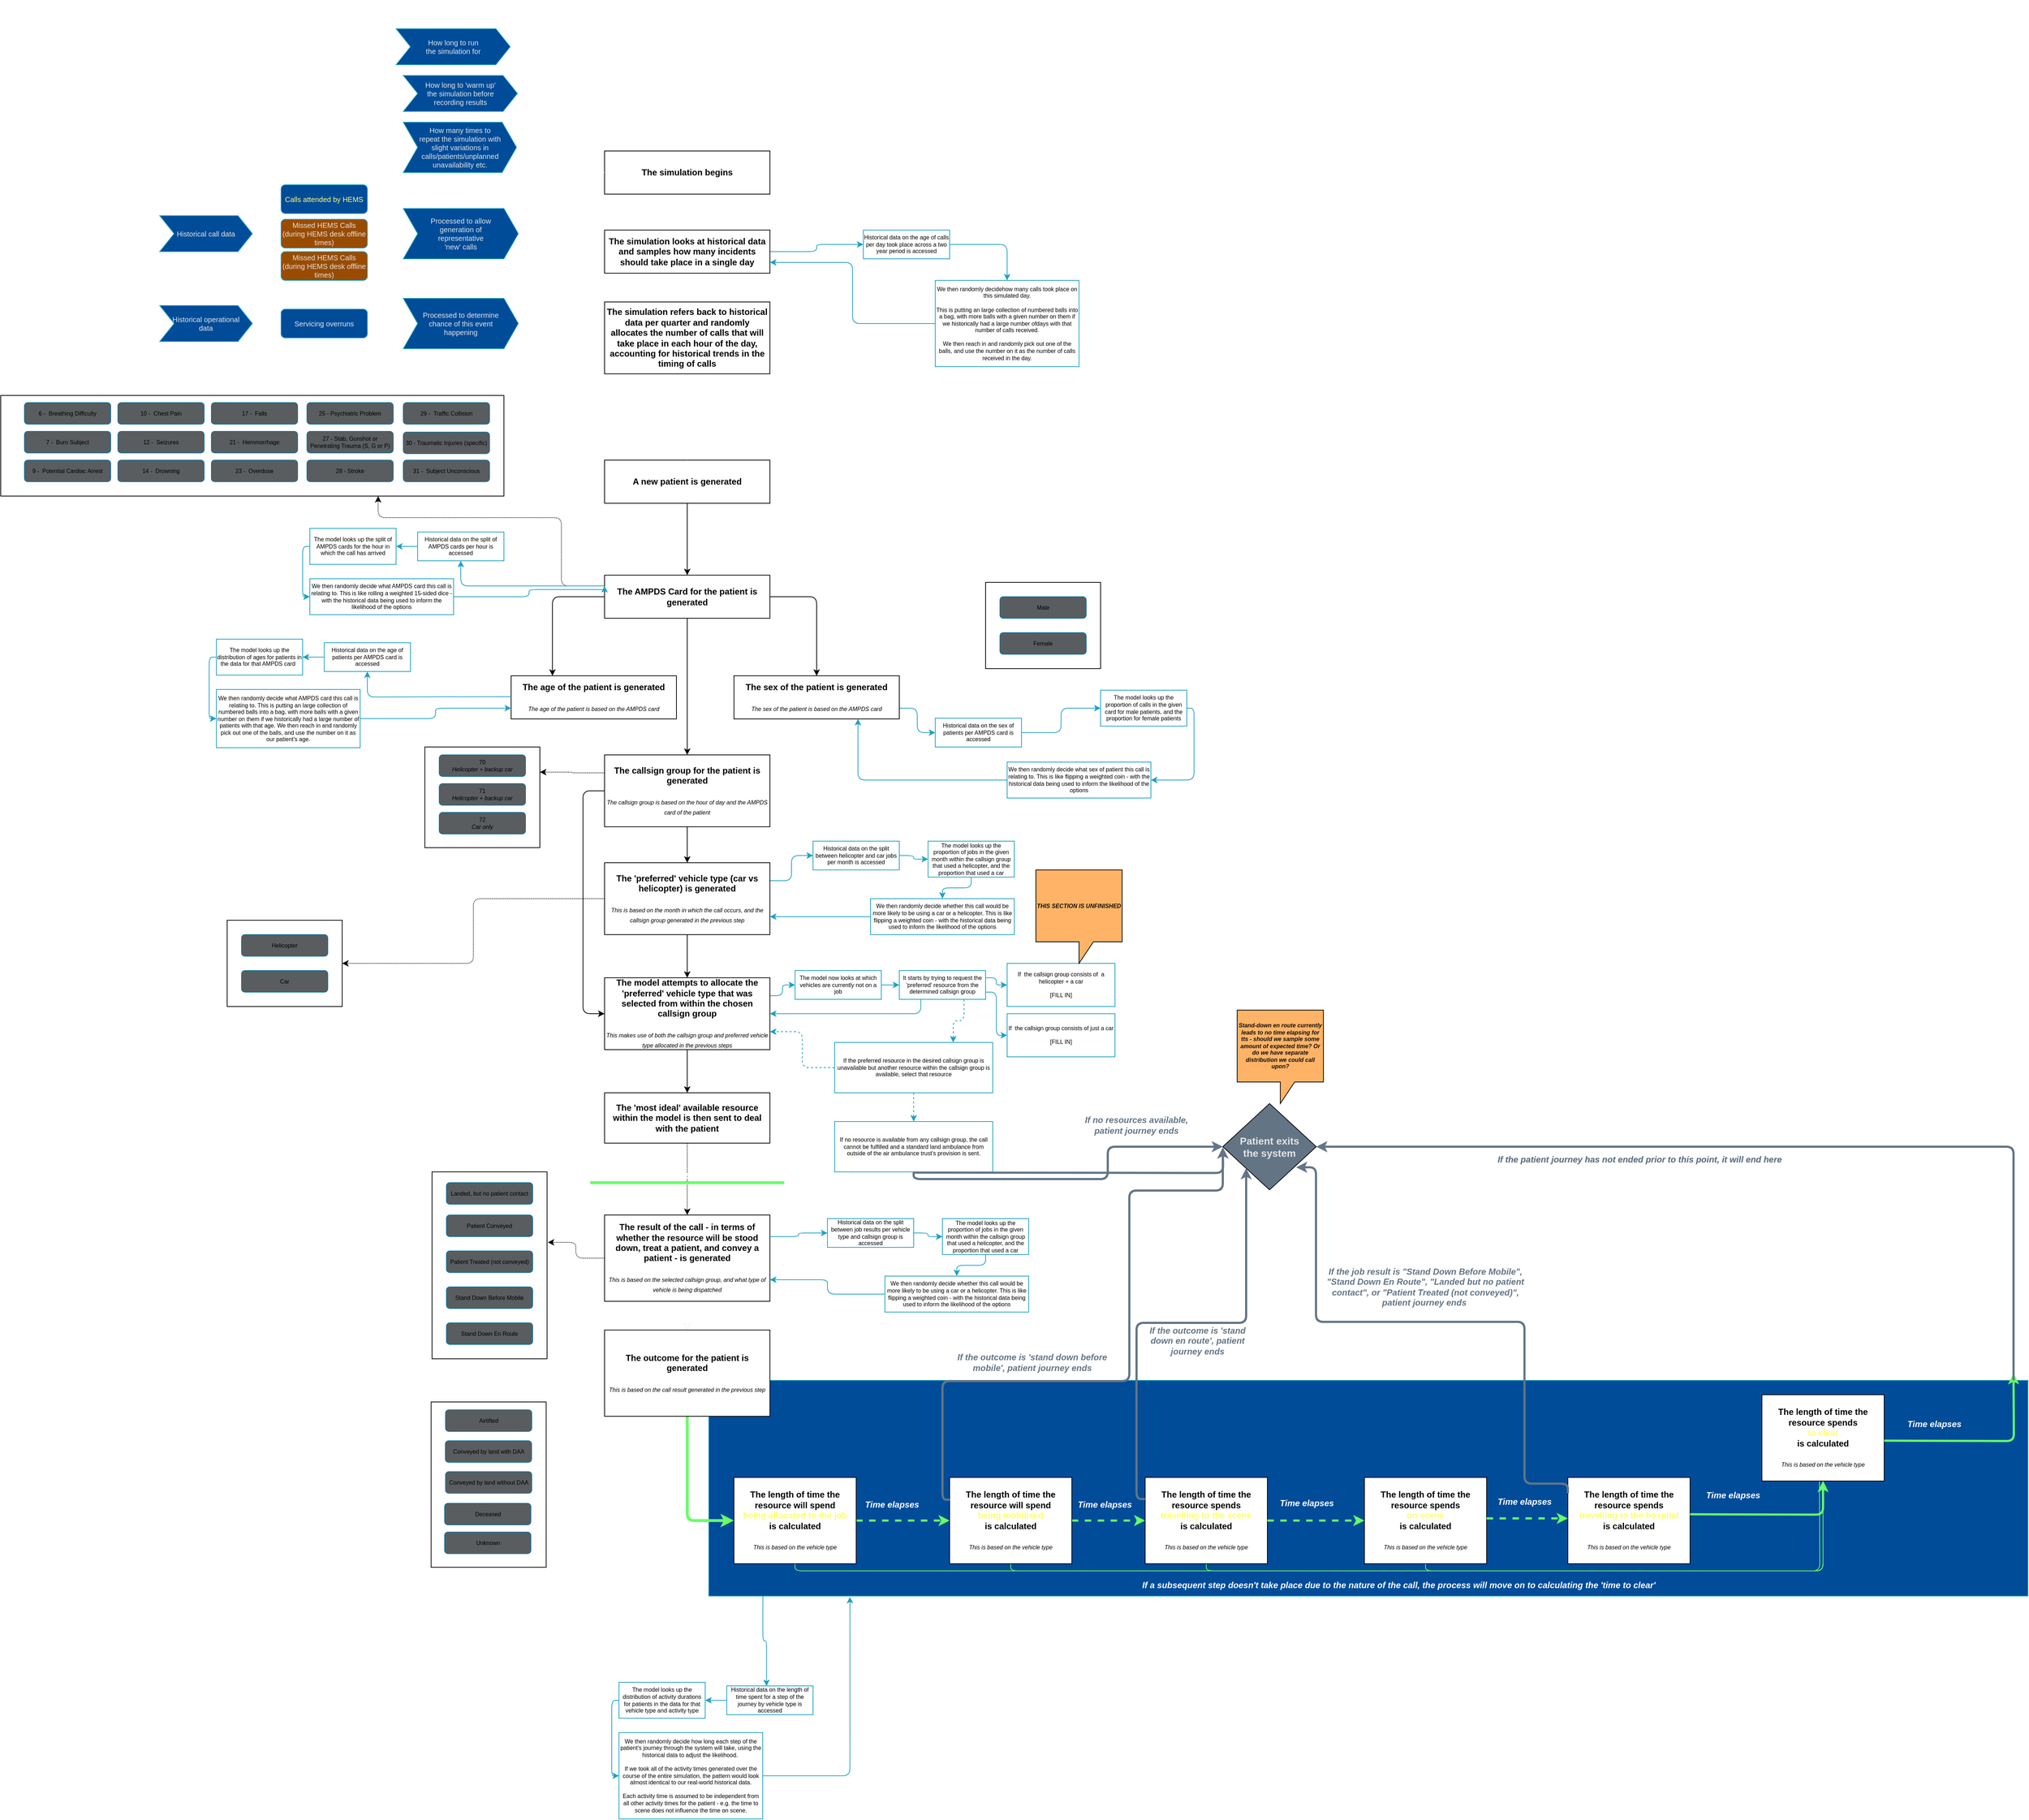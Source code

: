 <mxfile>
    <diagram id="cqooIp5l22o7zoIYBhxo" name="Page-1">
        <mxGraphModel dx="3501" dy="1684" grid="1" gridSize="10" guides="1" tooltips="1" connect="1" arrows="1" fold="1" page="0" pageScale="1" pageWidth="850" pageHeight="1100" math="0" shadow="0">
            <root>
                <mxCell id="0"/>
                <mxCell id="1" parent="0"/>
                <mxCell id="164" value="" style="rounded=0;whiteSpace=wrap;html=1;strokeColor=#1EA1C2;fontSize=12;fontColor=#FFFFFF;fillColor=#004C99;" vertex="1" parent="1">
                    <mxGeometry x="245" y="1320" width="1835" height="300" as="geometry"/>
                </mxCell>
                <mxCell id="54" value="" style="rounded=0;whiteSpace=wrap;html=1;fontSize=8;" vertex="1" parent="1">
                    <mxGeometry x="-140" y="1030" width="160" height="260" as="geometry"/>
                </mxCell>
                <mxCell id="5" style="edgeStyle=none;html=1;exitX=0.5;exitY=1;exitDx=0;exitDy=0;entryX=0.5;entryY=0;entryDx=0;entryDy=0;fontSize=8;" edge="1" parent="1" source="2" target="4">
                    <mxGeometry relative="1" as="geometry"/>
                </mxCell>
                <mxCell id="2" value="&lt;b&gt;A new patient is generated&lt;br&gt;&lt;/b&gt;" style="rounded=0;whiteSpace=wrap;html=1;" vertex="1" parent="1">
                    <mxGeometry x="100" y="40" width="230" height="60" as="geometry"/>
                </mxCell>
                <mxCell id="9" style="edgeStyle=orthogonalEdgeStyle;html=1;exitX=1;exitY=0.5;exitDx=0;exitDy=0;entryX=0.5;entryY=0;entryDx=0;entryDy=0;fontSize=8;" edge="1" parent="1" source="4" target="7">
                    <mxGeometry relative="1" as="geometry"/>
                </mxCell>
                <mxCell id="10" style="edgeStyle=orthogonalEdgeStyle;html=1;exitX=0;exitY=0.5;exitDx=0;exitDy=0;entryX=0.25;entryY=0;entryDx=0;entryDy=0;fontSize=8;" edge="1" parent="1" source="4" target="6">
                    <mxGeometry relative="1" as="geometry"/>
                </mxCell>
                <mxCell id="11" style="edgeStyle=orthogonalEdgeStyle;html=1;exitX=0.5;exitY=1;exitDx=0;exitDy=0;entryX=0.5;entryY=0;entryDx=0;entryDy=0;fontSize=8;" edge="1" parent="1" source="4" target="8">
                    <mxGeometry relative="1" as="geometry"/>
                </mxCell>
                <mxCell id="90" style="edgeStyle=orthogonalEdgeStyle;html=1;exitX=0;exitY=0.25;exitDx=0;exitDy=0;dashed=1;dashPattern=1 1;fontSize=8;fontColor=#0d0d0d;entryX=0.75;entryY=1;entryDx=0;entryDy=0;" edge="1" parent="1" source="4" target="73">
                    <mxGeometry relative="1" as="geometry">
                        <mxPoint x="-240" y="180" as="targetPoint"/>
                        <Array as="points">
                            <mxPoint x="40" y="215"/>
                            <mxPoint x="40" y="120"/>
                            <mxPoint x="-215" y="120"/>
                        </Array>
                    </mxGeometry>
                </mxCell>
                <mxCell id="95" style="edgeStyle=orthogonalEdgeStyle;html=1;exitX=0;exitY=0.25;exitDx=0;exitDy=0;strokeColor=#1EA1C2;fontSize=8;fontColor=#0d0d0d;" edge="1" parent="1" source="4" target="91">
                    <mxGeometry relative="1" as="geometry"/>
                </mxCell>
                <mxCell id="4" value="&lt;b&gt;The AMPDS Card for the patient is generated&lt;br&gt;&lt;/b&gt;" style="rounded=0;whiteSpace=wrap;html=1;" vertex="1" parent="1">
                    <mxGeometry x="100" y="200" width="230" height="60" as="geometry"/>
                </mxCell>
                <mxCell id="6" value="&lt;b&gt;The age of the patient is generated&lt;/b&gt;&lt;br&gt;&lt;br&gt;&lt;i style=&quot;&quot;&gt;&lt;font style=&quot;font-size: 8px;&quot;&gt;The age of the patient is based on the AMPDS card&lt;/font&gt;&lt;/i&gt;" style="rounded=0;whiteSpace=wrap;html=1;" vertex="1" parent="1">
                    <mxGeometry x="-30" y="340" width="230" height="60" as="geometry"/>
                </mxCell>
                <mxCell id="109" style="edgeStyle=orthogonalEdgeStyle;html=1;exitX=1;exitY=0.5;exitDx=0;exitDy=0;strokeColor=#FFFFFF;fontSize=10;fontColor=#FFFFFF;dashed=1;dashPattern=1 1;" edge="1" parent="1" source="7" target="105">
                    <mxGeometry relative="1" as="geometry"/>
                </mxCell>
                <mxCell id="133" style="edgeStyle=orthogonalEdgeStyle;html=1;exitX=1;exitY=0.75;exitDx=0;exitDy=0;entryX=0;entryY=0.5;entryDx=0;entryDy=0;strokeColor=#1EA1C2;fontSize=12;fontColor=#FFFFFF;" edge="1" parent="1" source="7" target="124">
                    <mxGeometry relative="1" as="geometry"/>
                </mxCell>
                <mxCell id="7" value="&lt;b&gt;The sex of the patient is generated&lt;/b&gt;&lt;br&gt;&lt;br&gt;&lt;i style=&quot;&quot;&gt;&lt;font style=&quot;font-size: 8px;&quot;&gt;The sex of the patient is based on the AMPDS card&lt;/font&gt;&lt;/i&gt;" style="rounded=0;whiteSpace=wrap;html=1;" vertex="1" parent="1">
                    <mxGeometry x="280" y="340" width="230" height="60" as="geometry"/>
                </mxCell>
                <mxCell id="15" style="edgeStyle=orthogonalEdgeStyle;html=1;exitX=0.5;exitY=1;exitDx=0;exitDy=0;entryX=0.5;entryY=0;entryDx=0;entryDy=0;fontSize=8;" edge="1" parent="1" source="8" target="14">
                    <mxGeometry relative="1" as="geometry"/>
                </mxCell>
                <mxCell id="26" style="edgeStyle=orthogonalEdgeStyle;html=1;exitX=0;exitY=0.5;exitDx=0;exitDy=0;entryX=0;entryY=0.5;entryDx=0;entryDy=0;fontSize=8;" edge="1" parent="1" source="8" target="16">
                    <mxGeometry relative="1" as="geometry">
                        <Array as="points">
                            <mxPoint x="70" y="500"/>
                            <mxPoint x="70" y="810"/>
                        </Array>
                    </mxGeometry>
                </mxCell>
                <mxCell id="8" value="&lt;b&gt;The callsign group for the patient is generated&lt;/b&gt;&lt;br&gt;&lt;font style=&quot;font-size: 8px;&quot;&gt;&lt;br&gt;&lt;i style=&quot;&quot;&gt;&lt;font style=&quot;&quot;&gt;The callsign group is based on the hour of day and the AMPDS card of the patient&lt;/font&gt;&lt;/i&gt;&lt;/font&gt;" style="rounded=0;whiteSpace=wrap;html=1;" vertex="1" parent="1">
                    <mxGeometry x="100" y="450" width="230" height="100" as="geometry"/>
                </mxCell>
                <mxCell id="17" style="edgeStyle=orthogonalEdgeStyle;html=1;exitX=0.5;exitY=1;exitDx=0;exitDy=0;fontSize=8;" edge="1" parent="1" source="14" target="16">
                    <mxGeometry relative="1" as="geometry"/>
                </mxCell>
                <mxCell id="19" style="edgeStyle=orthogonalEdgeStyle;html=1;exitX=1;exitY=0.25;exitDx=0;exitDy=0;entryX=0;entryY=0.5;entryDx=0;entryDy=0;fontSize=8;strokeColor=#1EA1C2;" edge="1" parent="1" source="14" target="18">
                    <mxGeometry relative="1" as="geometry"/>
                </mxCell>
                <mxCell id="14" value="&lt;b&gt;The 'preferred' vehicle type (car vs helicopter) is generated&lt;/b&gt;&lt;br&gt;&lt;font style=&quot;font-size: 8px;&quot;&gt;&lt;br&gt;&lt;i style=&quot;&quot;&gt;&lt;font style=&quot;&quot;&gt;This is based on the month in which the call occurs, and the callsign group generated in the previous step&lt;/font&gt;&lt;/i&gt;&lt;/font&gt;" style="rounded=0;whiteSpace=wrap;html=1;" vertex="1" parent="1">
                    <mxGeometry x="100" y="600" width="230" height="100" as="geometry"/>
                </mxCell>
                <mxCell id="31" style="edgeStyle=orthogonalEdgeStyle;html=1;exitX=1;exitY=0.25;exitDx=0;exitDy=0;entryX=0;entryY=0.5;entryDx=0;entryDy=0;fontSize=8;fontColor=#0d0d0d;strokeColor=#1EA1C2;" edge="1" parent="1" source="16" target="27">
                    <mxGeometry relative="1" as="geometry"/>
                </mxCell>
                <mxCell id="47" style="edgeStyle=orthogonalEdgeStyle;html=1;exitX=0.5;exitY=1;exitDx=0;exitDy=0;entryX=0.5;entryY=0;entryDx=0;entryDy=0;fontSize=8;fontColor=#0d0d0d;" edge="1" parent="1" source="16" target="46">
                    <mxGeometry relative="1" as="geometry"/>
                </mxCell>
                <mxCell id="16" value="&lt;b&gt;The model attempts to allocate the 'preferred' vehicle type that was selected from within the chosen callsign group&lt;br&gt;&lt;/b&gt;&lt;font style=&quot;font-size: 8px;&quot;&gt;&lt;br&gt;&lt;i&gt;This makes use of both the callsign group and preferred vehicle type allocated in the previous steps&lt;/i&gt;&lt;br&gt;&lt;/font&gt;" style="rounded=0;whiteSpace=wrap;html=1;" vertex="1" parent="1">
                    <mxGeometry x="100" y="760" width="230" height="100" as="geometry"/>
                </mxCell>
                <mxCell id="22" style="edgeStyle=orthogonalEdgeStyle;html=1;exitX=1;exitY=0.5;exitDx=0;exitDy=0;fontSize=8;strokeColor=#1EA1C2;" edge="1" parent="1" source="18" target="20">
                    <mxGeometry relative="1" as="geometry"/>
                </mxCell>
                <mxCell id="18" value="Historical data on the split between helicopter and car jobs per month is accessed" style="rounded=0;whiteSpace=wrap;html=1;fontSize=8;strokeColor=#1EA1C2;" vertex="1" parent="1">
                    <mxGeometry x="390" y="570" width="120" height="40" as="geometry"/>
                </mxCell>
                <mxCell id="23" style="edgeStyle=orthogonalEdgeStyle;html=1;exitX=0.5;exitY=1;exitDx=0;exitDy=0;entryX=0.5;entryY=0;entryDx=0;entryDy=0;fontSize=8;strokeColor=#1EA1C2;" edge="1" parent="1" source="20" target="21">
                    <mxGeometry relative="1" as="geometry"/>
                </mxCell>
                <mxCell id="20" value="The model looks up the proportion of jobs in the given month within the callsign group that used a helicopter, and the proportion that used a car" style="rounded=0;whiteSpace=wrap;html=1;fontSize=8;strokeColor=#1EA1C2;" vertex="1" parent="1">
                    <mxGeometry x="550" y="570" width="120" height="50" as="geometry"/>
                </mxCell>
                <mxCell id="25" style="edgeStyle=orthogonalEdgeStyle;html=1;exitX=0;exitY=0.5;exitDx=0;exitDy=0;entryX=1;entryY=0.75;entryDx=0;entryDy=0;fontSize=8;strokeColor=#1EA1C2;" edge="1" parent="1" source="21" target="14">
                    <mxGeometry relative="1" as="geometry"/>
                </mxCell>
                <mxCell id="21" value="We then randomly decide whether this call would be more likely to be using a car or a helicopter. This is like flipping a weighted coin - with the historical data being used to inform the likelihood of the options" style="rounded=0;whiteSpace=wrap;html=1;fontSize=8;strokeColor=#1EA1C2;" vertex="1" parent="1">
                    <mxGeometry x="470" y="650" width="200" height="50" as="geometry"/>
                </mxCell>
                <mxCell id="32" style="edgeStyle=orthogonalEdgeStyle;html=1;exitX=1;exitY=0.5;exitDx=0;exitDy=0;fontSize=8;fontColor=#0d0d0d;strokeColor=#1EA1C2;" edge="1" parent="1" source="27" target="28">
                    <mxGeometry relative="1" as="geometry"/>
                </mxCell>
                <mxCell id="27" value="The model now looks at which vehicles are currently not on a job" style="rounded=0;whiteSpace=wrap;html=1;fontSize=8;strokeColor=#1EA1C2;" vertex="1" parent="1">
                    <mxGeometry x="365" y="750" width="120" height="40" as="geometry"/>
                </mxCell>
                <mxCell id="34" style="edgeStyle=orthogonalEdgeStyle;html=1;exitX=1;exitY=0.25;exitDx=0;exitDy=0;fontSize=8;fontColor=#0d0d0d;strokeColor=#1EA1C2;" edge="1" parent="1" source="28" target="29">
                    <mxGeometry relative="1" as="geometry"/>
                </mxCell>
                <mxCell id="35" style="edgeStyle=orthogonalEdgeStyle;html=1;exitX=1;exitY=0.75;exitDx=0;exitDy=0;entryX=0;entryY=0.5;entryDx=0;entryDy=0;fontSize=8;fontColor=#0d0d0d;strokeColor=#1EA1C2;" edge="1" parent="1" source="28" target="33">
                    <mxGeometry relative="1" as="geometry"/>
                </mxCell>
                <mxCell id="37" style="edgeStyle=orthogonalEdgeStyle;html=1;exitX=0.75;exitY=1;exitDx=0;exitDy=0;entryX=0.75;entryY=0;entryDx=0;entryDy=0;fontSize=8;fontColor=#0d0d0d;dashed=1;strokeColor=#1EA1C2;" edge="1" parent="1" source="28" target="36">
                    <mxGeometry relative="1" as="geometry"/>
                </mxCell>
                <mxCell id="44" style="edgeStyle=orthogonalEdgeStyle;html=1;exitX=0.25;exitY=1;exitDx=0;exitDy=0;entryX=1;entryY=0.5;entryDx=0;entryDy=0;fontSize=8;fontColor=#0d0d0d;strokeColor=#1EA1C2;" edge="1" parent="1" source="28" target="16">
                    <mxGeometry relative="1" as="geometry"/>
                </mxCell>
                <mxCell id="28" value="It starts by trying to request the 'preferred' resource from the determined callsign group" style="rounded=0;whiteSpace=wrap;html=1;fontSize=8;strokeColor=#1EA1C2;" vertex="1" parent="1">
                    <mxGeometry x="510" y="750" width="120" height="40" as="geometry"/>
                </mxCell>
                <mxCell id="29" value="If&amp;nbsp; the callsign group consists of&amp;nbsp; a helicopter + a car&lt;br&gt;&lt;br&gt;[FILL IN]" style="rounded=0;whiteSpace=wrap;html=1;fontSize=8;strokeColor=#1EA1C2;" vertex="1" parent="1">
                    <mxGeometry x="660" y="740" width="150" height="60" as="geometry"/>
                </mxCell>
                <mxCell id="30" value="&lt;i&gt;THIS SECTION IS UNFINISHED&lt;br&gt;&lt;/i&gt;" style="shape=callout;whiteSpace=wrap;html=1;perimeter=calloutPerimeter;fontSize=8;fillColor=#FFB366;fontColor=#0d0d0d;fontStyle=1" vertex="1" parent="1">
                    <mxGeometry x="700" y="610" width="120" height="130" as="geometry"/>
                </mxCell>
                <mxCell id="33" value="If&amp;nbsp; the callsign group consists of just a car&lt;br&gt;&lt;br&gt;[FILL IN]" style="rounded=0;whiteSpace=wrap;html=1;fontSize=8;strokeColor=#1EA1C2;" vertex="1" parent="1">
                    <mxGeometry x="660" y="810" width="150" height="60" as="geometry"/>
                </mxCell>
                <mxCell id="39" style="edgeStyle=orthogonalEdgeStyle;html=1;exitX=0.5;exitY=1;exitDx=0;exitDy=0;entryX=0.5;entryY=0;entryDx=0;entryDy=0;fontSize=8;fontColor=#0d0d0d;dashed=1;strokeColor=#1EA1C2;" edge="1" parent="1" source="36" target="38">
                    <mxGeometry relative="1" as="geometry"/>
                </mxCell>
                <mxCell id="45" style="edgeStyle=orthogonalEdgeStyle;html=1;exitX=0;exitY=0.5;exitDx=0;exitDy=0;entryX=1;entryY=0.75;entryDx=0;entryDy=0;dashed=1;fontSize=8;fontColor=#0d0d0d;strokeColor=#1EA1C2;" edge="1" parent="1" source="36" target="16">
                    <mxGeometry relative="1" as="geometry"/>
                </mxCell>
                <mxCell id="36" value="If the preferred resource in the desired callsign group is unavailable but another resource within the callsign group is available, select that resource" style="rounded=0;whiteSpace=wrap;html=1;fontSize=8;strokeColor=#1EA1C2;" vertex="1" parent="1">
                    <mxGeometry x="420" y="850" width="220" height="70" as="geometry"/>
                </mxCell>
                <mxCell id="42" style="edgeStyle=orthogonalEdgeStyle;html=1;exitX=0.5;exitY=1;exitDx=0;exitDy=0;fontSize=8;fontColor=#637585;strokeColor=#637585;strokeWidth=3;" edge="1" parent="1" source="38" target="41">
                    <mxGeometry relative="1" as="geometry"/>
                </mxCell>
                <mxCell id="38" value="If no resource is available from any callsign group, the call cannot be fulfilled and a standard land ambulance from outside of the air ambulance trust's provision is sent." style="rounded=0;whiteSpace=wrap;html=1;fontSize=8;strokeColor=#1EA1C2;" vertex="1" parent="1">
                    <mxGeometry x="420" y="960" width="220" height="70" as="geometry"/>
                </mxCell>
                <mxCell id="41" value="Patient exits &lt;br&gt;the system" style="rhombus;whiteSpace=wrap;html=1;fontSize=14;fontColor=#E3E3E3;fillColor=#637585;fontStyle=1" vertex="1" parent="1">
                    <mxGeometry x="960" y="935" width="130" height="120" as="geometry"/>
                </mxCell>
                <mxCell id="63" style="edgeStyle=orthogonalEdgeStyle;html=1;exitX=0.5;exitY=1;exitDx=0;exitDy=0;dashed=1;dashPattern=1 1;fontSize=8;fontColor=#0d0d0d;" edge="1" parent="1" source="46" target="48">
                    <mxGeometry relative="1" as="geometry"/>
                </mxCell>
                <mxCell id="46" value="&lt;b&gt;The 'most ideal' available resource within the model is then sent to deal with the patient&lt;/b&gt;&lt;font style=&quot;font-size: 8px;&quot;&gt;&lt;br&gt;&lt;/font&gt;" style="rounded=0;whiteSpace=wrap;html=1;" vertex="1" parent="1">
                    <mxGeometry x="100" y="920" width="230" height="70" as="geometry"/>
                </mxCell>
                <mxCell id="55" style="edgeStyle=orthogonalEdgeStyle;html=1;exitX=0;exitY=0.5;exitDx=0;exitDy=0;entryX=1.006;entryY=0.377;entryDx=0;entryDy=0;entryPerimeter=0;fontSize=8;fontColor=#0d0d0d;dashed=1;dashPattern=1 1;" edge="1" parent="1" source="48" target="54">
                    <mxGeometry relative="1" as="geometry"/>
                </mxCell>
                <mxCell id="139" style="edgeStyle=orthogonalEdgeStyle;html=1;exitX=0.5;exitY=1;exitDx=0;exitDy=0;strokeColor=#1EA1C2;fontSize=12;fontColor=#FFFFFF;" edge="1" parent="1" source="48" target="138">
                    <mxGeometry relative="1" as="geometry"/>
                </mxCell>
                <mxCell id="140" value="" style="edgeStyle=orthogonalEdgeStyle;html=1;strokeColor=#FFFFFF;fontSize=12;fontColor=#FFFFFF;" edge="1" parent="1" source="48" target="138">
                    <mxGeometry relative="1" as="geometry"/>
                </mxCell>
                <mxCell id="48" value="&lt;b&gt;The result of the call - in terms of whether the resource will be stood down, treat a patient, and convey a patient - is generated&lt;br&gt;&lt;/b&gt;&lt;font style=&quot;font-size: 8px;&quot;&gt;&lt;br&gt;&lt;i&gt;This is based on the selected callsign group, and what type of vehicle is being dispatched&lt;/i&gt;&lt;br&gt;&lt;/font&gt;" style="rounded=0;whiteSpace=wrap;html=1;" vertex="1" parent="1">
                    <mxGeometry x="100" y="1090" width="230" height="120" as="geometry"/>
                </mxCell>
                <mxCell id="49" value="Landed, but no patient contact" style="rounded=1;whiteSpace=wrap;html=1;fontSize=8;fillColor=#595d5f;strokeColor=#10739e;" vertex="1" parent="1">
                    <mxGeometry x="-120" y="1045" width="120" height="30" as="geometry"/>
                </mxCell>
                <mxCell id="50" value="Patient Conveyed" style="rounded=1;whiteSpace=wrap;html=1;fontSize=8;fillColor=#595d5f;strokeColor=#10739e;" vertex="1" parent="1">
                    <mxGeometry x="-120" y="1090" width="120" height="30" as="geometry"/>
                </mxCell>
                <mxCell id="51" value="Patient Treated (not conveyed)" style="rounded=1;whiteSpace=wrap;html=1;fontSize=8;fillColor=#595d5f;strokeColor=#10739e;" vertex="1" parent="1">
                    <mxGeometry x="-120" y="1140" width="120" height="30" as="geometry"/>
                </mxCell>
                <mxCell id="52" value="Stand Down Before Mobile" style="rounded=1;whiteSpace=wrap;html=1;fontSize=8;fillColor=#595d5f;strokeColor=#10739e;" vertex="1" parent="1">
                    <mxGeometry x="-120" y="1190" width="120" height="30" as="geometry"/>
                </mxCell>
                <mxCell id="53" value="Stand Down En Route" style="rounded=1;whiteSpace=wrap;html=1;fontSize=8;fillColor=#595d5f;strokeColor=#10739e;" vertex="1" parent="1">
                    <mxGeometry x="-120" y="1240" width="120" height="30" as="geometry"/>
                </mxCell>
                <mxCell id="56" style="edgeStyle=orthogonalEdgeStyle;html=1;exitX=1;exitY=0.25;exitDx=0;exitDy=0;entryX=0;entryY=0.5;entryDx=0;entryDy=0;fontSize=8;strokeColor=#1EA1C2;" edge="1" parent="1" target="58" source="48">
                    <mxGeometry relative="1" as="geometry">
                        <mxPoint x="350" y="1150" as="sourcePoint"/>
                    </mxGeometry>
                </mxCell>
                <mxCell id="57" style="edgeStyle=orthogonalEdgeStyle;html=1;exitX=1;exitY=0.5;exitDx=0;exitDy=0;fontSize=8;strokeColor=#1EA1C2;" edge="1" parent="1" source="58" target="60">
                    <mxGeometry relative="1" as="geometry"/>
                </mxCell>
                <mxCell id="58" value="Historical data on the split between job results per vehicle type and callsign group is accessed" style="rounded=0;whiteSpace=wrap;html=1;fontSize=8;strokeColor=#1EA1C2;" vertex="1" parent="1">
                    <mxGeometry x="410" y="1095" width="120" height="40" as="geometry"/>
                </mxCell>
                <mxCell id="59" style="edgeStyle=orthogonalEdgeStyle;html=1;exitX=0.5;exitY=1;exitDx=0;exitDy=0;entryX=0.5;entryY=0;entryDx=0;entryDy=0;fontSize=8;strokeColor=#1EA1C2;" edge="1" parent="1" source="60" target="62">
                    <mxGeometry relative="1" as="geometry"/>
                </mxCell>
                <mxCell id="60" value="The model looks up the proportion of jobs in the given month within the callsign group that used a helicopter, and the proportion that used a car" style="rounded=0;whiteSpace=wrap;html=1;fontSize=8;strokeColor=#1EA1C2;" vertex="1" parent="1">
                    <mxGeometry x="570" y="1095" width="120" height="50" as="geometry"/>
                </mxCell>
                <mxCell id="61" style="edgeStyle=orthogonalEdgeStyle;html=1;exitX=0;exitY=0.5;exitDx=0;exitDy=0;entryX=1;entryY=0.75;entryDx=0;entryDy=0;fontSize=8;strokeColor=#1EA1C2;" edge="1" parent="1" source="62" target="48">
                    <mxGeometry relative="1" as="geometry">
                        <mxPoint x="350" y="1200" as="targetPoint"/>
                    </mxGeometry>
                </mxCell>
                <mxCell id="62" value="We then randomly decide whether this call would be more likely to be using a car or a helicopter. This is like flipping a weighted coin - with the historical data being used to inform the likelihood of the options" style="rounded=0;whiteSpace=wrap;html=1;fontSize=8;strokeColor=#1EA1C2;" vertex="1" parent="1">
                    <mxGeometry x="490" y="1175" width="200" height="50" as="geometry"/>
                </mxCell>
                <mxCell id="67" style="edgeStyle=orthogonalEdgeStyle;html=1;exitX=0;exitY=0.5;exitDx=0;exitDy=0;fontSize=8;fontColor=#0d0d0d;dashed=1;dashPattern=1 1;" edge="1" parent="1" source="14" target="64">
                    <mxGeometry relative="1" as="geometry">
                        <mxPoint x="110" y="650" as="sourcePoint"/>
                        <mxPoint x="30.96" y="628.02" as="targetPoint"/>
                    </mxGeometry>
                </mxCell>
                <mxCell id="68" value="" style="rounded=0;whiteSpace=wrap;html=1;fontSize=8;" vertex="1" parent="1">
                    <mxGeometry x="-150" y="439" width="160" height="140" as="geometry"/>
                </mxCell>
                <mxCell id="69" value="70&lt;br&gt;&lt;i&gt;Helicopter + backup car&lt;/i&gt;" style="rounded=1;whiteSpace=wrap;html=1;fontSize=8;fillColor=#595d5f;strokeColor=#10739e;" vertex="1" parent="1">
                    <mxGeometry x="-130" y="450" width="120" height="30" as="geometry"/>
                </mxCell>
                <mxCell id="70" value="71&lt;br&gt;&lt;i&gt;Helicopter + backup car&lt;/i&gt;" style="rounded=1;whiteSpace=wrap;html=1;fontSize=8;fillColor=#595d5f;strokeColor=#10739e;" vertex="1" parent="1">
                    <mxGeometry x="-130" y="490" width="120" height="30" as="geometry"/>
                </mxCell>
                <mxCell id="71" value="72&lt;br&gt;&lt;i&gt;Car only&lt;/i&gt;" style="rounded=1;whiteSpace=wrap;html=1;fontSize=8;fillColor=#595d5f;strokeColor=#10739e;" vertex="1" parent="1">
                    <mxGeometry x="-130" y="530" width="120" height="30" as="geometry"/>
                </mxCell>
                <mxCell id="72" style="edgeStyle=orthogonalEdgeStyle;html=1;exitX=0;exitY=0.25;exitDx=0;exitDy=0;fontSize=8;fontColor=#0d0d0d;dashed=1;dashPattern=1 1;entryX=1;entryY=0.25;entryDx=0;entryDy=0;" edge="1" parent="1" source="8" target="68">
                    <mxGeometry relative="1" as="geometry">
                        <mxPoint x="100" y="464.41" as="sourcePoint"/>
                        <mxPoint y="464" as="targetPoint"/>
                    </mxGeometry>
                </mxCell>
                <mxCell id="89" value="" style="group" vertex="1" connectable="0" parent="1">
                    <mxGeometry x="-740" y="-50" width="700" height="140" as="geometry"/>
                </mxCell>
                <mxCell id="73" value="" style="rounded=0;whiteSpace=wrap;html=1;fontSize=8;" vertex="1" parent="89">
                    <mxGeometry width="700" height="140" as="geometry"/>
                </mxCell>
                <mxCell id="74" value="6 -&amp;nbsp; Breathing Difficulty" style="rounded=1;whiteSpace=wrap;html=1;fontSize=8;fillColor=#595d5f;strokeColor=#10739e;" vertex="1" parent="89">
                    <mxGeometry x="33" y="10" width="120" height="30" as="geometry"/>
                </mxCell>
                <mxCell id="75" value="7 -&amp;nbsp; Burn Subject" style="rounded=1;whiteSpace=wrap;html=1;fontSize=8;fillColor=#595d5f;strokeColor=#10739e;" vertex="1" parent="89">
                    <mxGeometry x="33" y="50" width="120" height="30" as="geometry"/>
                </mxCell>
                <mxCell id="76" value="9 -&amp;nbsp; Potential Cardiac Arrest" style="rounded=1;whiteSpace=wrap;html=1;fontSize=8;fillColor=#595d5f;strokeColor=#10739e;" vertex="1" parent="89">
                    <mxGeometry x="33" y="90" width="120" height="30" as="geometry"/>
                </mxCell>
                <mxCell id="77" value="10 -&amp;nbsp; Chest Pain" style="rounded=1;whiteSpace=wrap;html=1;fontSize=8;fillColor=#595d5f;strokeColor=#10739e;" vertex="1" parent="89">
                    <mxGeometry x="163" y="10" width="120" height="30" as="geometry"/>
                </mxCell>
                <mxCell id="78" value="12 -&amp;nbsp; Seizures" style="rounded=1;whiteSpace=wrap;html=1;fontSize=8;fillColor=#595d5f;strokeColor=#10739e;" vertex="1" parent="89">
                    <mxGeometry x="163" y="50" width="120" height="30" as="geometry"/>
                </mxCell>
                <mxCell id="79" value="14 -&amp;nbsp; Drowning" style="rounded=1;whiteSpace=wrap;html=1;fontSize=8;fillColor=#595d5f;strokeColor=#10739e;" vertex="1" parent="89">
                    <mxGeometry x="163" y="90" width="120" height="30" as="geometry"/>
                </mxCell>
                <mxCell id="80" value="17 -&amp;nbsp; Falls" style="rounded=1;whiteSpace=wrap;html=1;fontSize=8;fillColor=#595d5f;strokeColor=#10739e;" vertex="1" parent="89">
                    <mxGeometry x="293" y="10" width="120" height="30" as="geometry"/>
                </mxCell>
                <mxCell id="81" value="21 -&amp;nbsp; Hemmorrhage" style="rounded=1;whiteSpace=wrap;html=1;fontSize=8;fillColor=#595d5f;strokeColor=#10739e;" vertex="1" parent="89">
                    <mxGeometry x="293" y="50" width="120" height="30" as="geometry"/>
                </mxCell>
                <mxCell id="82" value="23 -&amp;nbsp; Overdose" style="rounded=1;whiteSpace=wrap;html=1;fontSize=8;fillColor=#595d5f;strokeColor=#10739e;" vertex="1" parent="89">
                    <mxGeometry x="293" y="90" width="120" height="30" as="geometry"/>
                </mxCell>
                <mxCell id="83" value="25 - Psychiatric Problem" style="rounded=1;whiteSpace=wrap;html=1;fontSize=8;fillColor=#595d5f;strokeColor=#10739e;" vertex="1" parent="89">
                    <mxGeometry x="426" y="10" width="120" height="30" as="geometry"/>
                </mxCell>
                <mxCell id="84" value="27 - Stab, Gunshot or Penetrating Trauma (S, G or P)" style="rounded=1;whiteSpace=wrap;html=1;fontSize=8;fillColor=#595d5f;strokeColor=#10739e;" vertex="1" parent="89">
                    <mxGeometry x="426" y="50" width="120" height="30" as="geometry"/>
                </mxCell>
                <mxCell id="85" value="28 - Stroke" style="rounded=1;whiteSpace=wrap;html=1;fontSize=8;fillColor=#595d5f;strokeColor=#10739e;" vertex="1" parent="89">
                    <mxGeometry x="426" y="90" width="120" height="30" as="geometry"/>
                </mxCell>
                <mxCell id="86" value="29 -&amp;nbsp; Traffic Collision" style="rounded=1;whiteSpace=wrap;html=1;fontSize=8;fillColor=#595d5f;strokeColor=#10739e;" vertex="1" parent="89">
                    <mxGeometry x="560" y="10" width="120" height="30" as="geometry"/>
                </mxCell>
                <mxCell id="87" value="30 - Traumatic Injuries (specific)" style="rounded=1;whiteSpace=wrap;html=1;fontSize=8;fillColor=#595d5f;strokeColor=#10739e;" vertex="1" parent="89">
                    <mxGeometry x="560" y="51" width="120" height="30" as="geometry"/>
                </mxCell>
                <mxCell id="88" value="31 -&amp;nbsp; Subject Unconscious" style="rounded=1;whiteSpace=wrap;html=1;fontSize=8;fillColor=#595d5f;strokeColor=#10739e;" vertex="1" parent="89">
                    <mxGeometry x="560" y="90" width="120" height="30" as="geometry"/>
                </mxCell>
                <mxCell id="94" style="edgeStyle=orthogonalEdgeStyle;html=1;exitX=0;exitY=0.5;exitDx=0;exitDy=0;entryX=1;entryY=0.5;entryDx=0;entryDy=0;strokeColor=#1EA1C2;fontSize=8;fontColor=#0d0d0d;" edge="1" parent="1" source="91" target="92">
                    <mxGeometry relative="1" as="geometry"/>
                </mxCell>
                <mxCell id="91" value="Historical data on the split of AMPDS cards per hour is accessed" style="rounded=0;whiteSpace=wrap;html=1;fontSize=8;strokeColor=#1EA1C2;" vertex="1" parent="1">
                    <mxGeometry x="-160" y="140" width="120" height="40" as="geometry"/>
                </mxCell>
                <mxCell id="96" style="edgeStyle=orthogonalEdgeStyle;html=1;exitX=0;exitY=0.5;exitDx=0;exitDy=0;entryX=0;entryY=0.5;entryDx=0;entryDy=0;strokeColor=#1EA1C2;fontSize=8;fontColor=#0d0d0d;" edge="1" parent="1" source="92" target="93">
                    <mxGeometry relative="1" as="geometry"/>
                </mxCell>
                <mxCell id="92" value="The model looks up the split of AMPDS cards for the hour in which the call has arrived" style="rounded=0;whiteSpace=wrap;html=1;fontSize=8;strokeColor=#1EA1C2;" vertex="1" parent="1">
                    <mxGeometry x="-310" y="135" width="120" height="50" as="geometry"/>
                </mxCell>
                <mxCell id="97" style="edgeStyle=orthogonalEdgeStyle;html=1;exitX=1;exitY=0.5;exitDx=0;exitDy=0;entryX=0;entryY=0.25;entryDx=0;entryDy=0;strokeColor=#1EA1C2;fontSize=8;fontColor=#0d0d0d;" edge="1" parent="1" source="93" target="4">
                    <mxGeometry relative="1" as="geometry">
                        <Array as="points">
                            <mxPoint x="-5" y="230"/>
                            <mxPoint x="-5" y="220"/>
                            <mxPoint x="100" y="220"/>
                        </Array>
                    </mxGeometry>
                </mxCell>
                <mxCell id="93" value="We then randomly decide what AMPDS card this call is relating to. This is like rolling a weighted 15-sided dice - with the historical data being used to inform the likelihood of the options" style="rounded=0;whiteSpace=wrap;html=1;fontSize=8;strokeColor=#1EA1C2;" vertex="1" parent="1">
                    <mxGeometry x="-310" y="205" width="200" height="50" as="geometry"/>
                </mxCell>
                <mxCell id="98" value="AMPDS Cards" style="text;html=1;strokeColor=none;fillColor=none;align=center;verticalAlign=middle;whiteSpace=wrap;rounded=0;fontSize=14;fontColor=#FFFFFF;fontStyle=1" vertex="1" parent="1">
                    <mxGeometry x="-505" y="-80" width="195" height="30" as="geometry"/>
                </mxCell>
                <mxCell id="99" value="Callsign Groups" style="text;html=1;strokeColor=none;fillColor=none;align=center;verticalAlign=middle;whiteSpace=wrap;rounded=0;fontSize=14;fontColor=#FFFFFF;fontStyle=1" vertex="1" parent="1">
                    <mxGeometry x="-160" y="409" width="195" height="30" as="geometry"/>
                </mxCell>
                <mxCell id="101" value="" style="group" vertex="1" connectable="0" parent="1">
                    <mxGeometry x="-425" y="680" width="160" height="120" as="geometry"/>
                </mxCell>
                <mxCell id="64" value="" style="rounded=0;whiteSpace=wrap;html=1;fontSize=8;" vertex="1" parent="101">
                    <mxGeometry width="160" height="120" as="geometry"/>
                </mxCell>
                <mxCell id="65" value="Helicopter" style="rounded=1;whiteSpace=wrap;html=1;fontSize=8;fillColor=#595d5f;strokeColor=#10739e;" vertex="1" parent="101">
                    <mxGeometry x="20" y="20" width="120" height="30" as="geometry"/>
                </mxCell>
                <mxCell id="66" value="Car" style="rounded=1;whiteSpace=wrap;html=1;fontSize=8;fillColor=#595d5f;strokeColor=#10739e;" vertex="1" parent="101">
                    <mxGeometry x="20" y="70" width="120" height="30" as="geometry"/>
                </mxCell>
                <mxCell id="102" value="Vehicle Types" style="text;html=1;strokeColor=none;fillColor=none;align=center;verticalAlign=middle;whiteSpace=wrap;rounded=0;fontSize=14;fontColor=#FFFFFF;fontStyle=1" vertex="1" parent="1">
                    <mxGeometry x="-440" y="650" width="195" height="30" as="geometry"/>
                </mxCell>
                <mxCell id="103" value="Call Results" style="text;html=1;strokeColor=none;fillColor=none;align=center;verticalAlign=middle;whiteSpace=wrap;rounded=0;fontSize=14;fontColor=#FFFFFF;fontStyle=1" vertex="1" parent="1">
                    <mxGeometry x="-160" y="1000" width="195" height="30" as="geometry"/>
                </mxCell>
                <mxCell id="104" value="&lt;span style=&quot;font-weight: normal;&quot;&gt;&lt;font style=&quot;font-size: 9px;&quot;&gt;In the future, the model may allow for additional callsign groups to be defined&lt;/font&gt;&lt;/span&gt;" style="text;html=1;strokeColor=none;fillColor=none;align=center;verticalAlign=middle;whiteSpace=wrap;rounded=0;fontSize=14;fontColor=#FFFFFF;fontStyle=3" vertex="1" parent="1">
                    <mxGeometry x="-158.75" y="579" width="177.5" height="30" as="geometry"/>
                </mxCell>
                <mxCell id="105" value="" style="rounded=0;whiteSpace=wrap;html=1;fontSize=8;" vertex="1" parent="1">
                    <mxGeometry x="630" y="210" width="160" height="120" as="geometry"/>
                </mxCell>
                <mxCell id="106" value="Male" style="rounded=1;whiteSpace=wrap;html=1;fontSize=8;fillColor=#595d5f;strokeColor=#10739e;" vertex="1" parent="1">
                    <mxGeometry x="650" y="230" width="120" height="30" as="geometry"/>
                </mxCell>
                <mxCell id="107" value="Female" style="rounded=1;whiteSpace=wrap;html=1;fontSize=8;fillColor=#595d5f;strokeColor=#10739e;" vertex="1" parent="1">
                    <mxGeometry x="650" y="280" width="120" height="30" as="geometry"/>
                </mxCell>
                <mxCell id="108" value="Patient Sex" style="text;html=1;strokeColor=none;fillColor=none;align=center;verticalAlign=middle;whiteSpace=wrap;rounded=0;fontSize=14;fontColor=#FFFFFF;fontStyle=1" vertex="1" parent="1">
                    <mxGeometry x="615" y="180" width="195" height="30" as="geometry"/>
                </mxCell>
                <mxCell id="115" style="edgeStyle=orthogonalEdgeStyle;html=1;exitX=0;exitY=0.25;exitDx=0;exitDy=0;strokeColor=#1EA1C2;fontSize=8;fontColor=#0d0d0d;" edge="1" parent="1" target="117">
                    <mxGeometry relative="1" as="geometry">
                        <mxPoint x="-30" y="369" as="sourcePoint"/>
                    </mxGeometry>
                </mxCell>
                <mxCell id="116" style="edgeStyle=orthogonalEdgeStyle;html=1;exitX=0;exitY=0.5;exitDx=0;exitDy=0;entryX=1;entryY=0.5;entryDx=0;entryDy=0;strokeColor=#1EA1C2;fontSize=8;fontColor=#0d0d0d;" edge="1" parent="1" source="117" target="119">
                    <mxGeometry relative="1" as="geometry"/>
                </mxCell>
                <mxCell id="117" value="Historical data on the age of patients per AMPDS card is accessed" style="rounded=0;whiteSpace=wrap;html=1;fontSize=8;strokeColor=#1EA1C2;" vertex="1" parent="1">
                    <mxGeometry x="-290" y="294" width="120" height="40" as="geometry"/>
                </mxCell>
                <mxCell id="118" style="edgeStyle=orthogonalEdgeStyle;html=1;exitX=0;exitY=0.5;exitDx=0;exitDy=0;entryX=0;entryY=0.5;entryDx=0;entryDy=0;strokeColor=#1EA1C2;fontSize=8;fontColor=#0d0d0d;" edge="1" parent="1" source="119" target="121">
                    <mxGeometry relative="1" as="geometry"/>
                </mxCell>
                <mxCell id="119" value="The model looks up the distribution of ages for patients in the data for that AMPDS card&amp;nbsp;&amp;nbsp;" style="rounded=0;whiteSpace=wrap;html=1;fontSize=8;strokeColor=#1EA1C2;" vertex="1" parent="1">
                    <mxGeometry x="-440" y="289" width="120" height="50" as="geometry"/>
                </mxCell>
                <mxCell id="137" style="edgeStyle=orthogonalEdgeStyle;html=1;exitX=1;exitY=0.5;exitDx=0;exitDy=0;entryX=0;entryY=0.75;entryDx=0;entryDy=0;strokeColor=#1EA1C2;fontSize=12;fontColor=#FFFFFF;" edge="1" parent="1" source="121" target="6">
                    <mxGeometry relative="1" as="geometry"/>
                </mxCell>
                <mxCell id="121" value="We then randomly decide what AMPDS card this call is relating to. This is putting an large collection of numbered balls into a bag, with more balls with a given number on them if we historically had a large number of patients with that age. We then reach in and randomly pick out one of the balls, and use the number on it as our patient's age." style="rounded=0;whiteSpace=wrap;html=1;fontSize=8;strokeColor=#1EA1C2;" vertex="1" parent="1">
                    <mxGeometry x="-440" y="359" width="200" height="81" as="geometry"/>
                </mxCell>
                <mxCell id="136" style="edgeStyle=orthogonalEdgeStyle;html=1;exitX=1;exitY=0.5;exitDx=0;exitDy=0;strokeColor=#1EA1C2;fontSize=12;fontColor=#FFFFFF;" edge="1" parent="1" source="124" target="126">
                    <mxGeometry relative="1" as="geometry"/>
                </mxCell>
                <mxCell id="124" value="Historical data on the sex of patients per AMPDS card is accessed" style="rounded=0;whiteSpace=wrap;html=1;fontSize=8;strokeColor=#1EA1C2;" vertex="1" parent="1">
                    <mxGeometry x="560" y="399" width="120" height="40" as="geometry"/>
                </mxCell>
                <mxCell id="130" style="edgeStyle=orthogonalEdgeStyle;html=1;exitX=1;exitY=0.5;exitDx=0;exitDy=0;entryX=1;entryY=0.5;entryDx=0;entryDy=0;strokeColor=#1EA1C2;fontSize=12;fontColor=#FFFFFF;" edge="1" parent="1" source="126" target="128">
                    <mxGeometry relative="1" as="geometry"/>
                </mxCell>
                <mxCell id="132" style="edgeStyle=orthogonalEdgeStyle;html=1;exitX=0;exitY=0.5;exitDx=0;exitDy=0;entryX=0.75;entryY=1;entryDx=0;entryDy=0;strokeColor=#1EA1C2;fontSize=12;fontColor=#FFFFFF;" edge="1" parent="1" source="128" target="7">
                    <mxGeometry relative="1" as="geometry"/>
                </mxCell>
                <mxCell id="128" value="We then randomly decide what sex of patient this call is relating to. This is like flipping a weighted coin - with the historical data being used to inform the likelihood of the options" style="rounded=0;whiteSpace=wrap;html=1;fontSize=8;strokeColor=#1EA1C2;" vertex="1" parent="1">
                    <mxGeometry x="660" y="460" width="200" height="50" as="geometry"/>
                </mxCell>
                <mxCell id="126" value="The model looks up the proportion of calls in the given card for male patients, and the proportion for female patients" style="rounded=0;whiteSpace=wrap;html=1;fontSize=8;strokeColor=#1EA1C2;" vertex="1" parent="1">
                    <mxGeometry x="790" y="360" width="120" height="50" as="geometry"/>
                </mxCell>
                <mxCell id="150" style="edgeStyle=orthogonalEdgeStyle;html=1;exitX=0;exitY=0.5;exitDx=0;exitDy=0;entryX=1;entryY=0.5;entryDx=0;entryDy=0;strokeColor=#FFFFFF;fontSize=12;fontColor=#FFFFFF;dashed=1;dashPattern=1 1;" edge="1" parent="1" source="138" target="141">
                    <mxGeometry relative="1" as="geometry"/>
                </mxCell>
                <mxCell id="160" style="edgeStyle=orthogonalEdgeStyle;html=1;exitX=0.5;exitY=1;exitDx=0;exitDy=0;entryX=0;entryY=0.5;entryDx=0;entryDy=0;strokeColor=#66FF66;fontSize=12;fontColor=#FFFFFF;fillColor=#eeeeee;strokeWidth=4;" edge="1" parent="1" source="138" target="151">
                    <mxGeometry relative="1" as="geometry"/>
                </mxCell>
                <mxCell id="138" value="&lt;b&gt;The outcome for the patient is generated&lt;br&gt;&lt;/b&gt;&lt;font style=&quot;font-size: 8px;&quot;&gt;&lt;br&gt;&lt;i&gt;This is based on the call result generated in the previous step&lt;/i&gt;&lt;br&gt;&lt;/font&gt;" style="rounded=0;whiteSpace=wrap;html=1;" vertex="1" parent="1">
                    <mxGeometry x="100" y="1250" width="230" height="120" as="geometry"/>
                </mxCell>
                <mxCell id="141" value="" style="rounded=0;whiteSpace=wrap;html=1;fontSize=8;" vertex="1" parent="1">
                    <mxGeometry x="-141.25" y="1350" width="160" height="230" as="geometry"/>
                </mxCell>
                <mxCell id="142" value="Patient Outcomes" style="text;html=1;strokeColor=none;fillColor=none;align=center;verticalAlign=middle;whiteSpace=wrap;rounded=0;fontSize=14;fontColor=#FFFFFF;fontStyle=1" vertex="1" parent="1">
                    <mxGeometry x="-160" y="1320" width="195" height="30" as="geometry"/>
                </mxCell>
                <mxCell id="143" value="Airlifted" style="rounded=1;whiteSpace=wrap;html=1;fontSize=8;fillColor=#595d5f;strokeColor=#10739e;" vertex="1" parent="1">
                    <mxGeometry x="-121.25" y="1361" width="120" height="30" as="geometry"/>
                </mxCell>
                <mxCell id="144" value="Conveyed by land with DAA" style="rounded=1;whiteSpace=wrap;html=1;fontSize=8;fillColor=#595d5f;strokeColor=#10739e;" vertex="1" parent="1">
                    <mxGeometry x="-121.5" y="1404" width="120" height="30" as="geometry"/>
                </mxCell>
                <mxCell id="145" value="Conveyed by land without DAA" style="rounded=1;whiteSpace=wrap;html=1;fontSize=8;fillColor=#595d5f;strokeColor=#10739e;" vertex="1" parent="1">
                    <mxGeometry x="-121.25" y="1447" width="120" height="30" as="geometry"/>
                </mxCell>
                <mxCell id="147" value="Deceased" style="rounded=1;whiteSpace=wrap;html=1;fontSize=8;fillColor=#595d5f;strokeColor=#10739e;" vertex="1" parent="1">
                    <mxGeometry x="-122.5" y="1491" width="120" height="30" as="geometry"/>
                </mxCell>
                <mxCell id="148" value="Unknown" style="rounded=1;whiteSpace=wrap;html=1;fontSize=8;fillColor=#595d5f;strokeColor=#10739e;" vertex="1" parent="1">
                    <mxGeometry x="-122.5" y="1531" width="120" height="30" as="geometry"/>
                </mxCell>
                <mxCell id="149" value="&lt;span style=&quot;font-weight: normal;&quot;&gt;&lt;font style=&quot;font-size: 9px;&quot;&gt;Due to the reliance on the call results step, there will be no illogical allocations - e.g. calls responded to by a car will never have an outcome of 'patient conveyed' so will never lead to a patient outcome of 'airlifted'&lt;/font&gt;&lt;/span&gt;" style="text;html=1;strokeColor=none;fillColor=none;align=center;verticalAlign=middle;whiteSpace=wrap;rounded=0;fontSize=14;fontColor=#FFFFFF;fontStyle=3" vertex="1" parent="1">
                    <mxGeometry x="-141.25" y="1590" width="161.25" height="100" as="geometry"/>
                </mxCell>
                <mxCell id="166" style="edgeStyle=orthogonalEdgeStyle;html=1;exitX=1;exitY=0.5;exitDx=0;exitDy=0;entryX=0;entryY=0.5;entryDx=0;entryDy=0;strokeColor=#66FF66;strokeWidth=3;fontSize=12;fontColor=#FFFFFF;dashed=1;" edge="1" parent="1" source="151" target="154">
                    <mxGeometry relative="1" as="geometry"/>
                </mxCell>
                <mxCell id="202" style="edgeStyle=orthogonalEdgeStyle;html=1;exitX=0.5;exitY=1;exitDx=0;exitDy=0;entryX=0.5;entryY=1;entryDx=0;entryDy=0;strokeColor=#66FF66;strokeWidth=1;fontSize=10;fontColor=#FFFF66;" edge="1" parent="1" source="151" target="159">
                    <mxGeometry relative="1" as="geometry"/>
                </mxCell>
                <mxCell id="151" value="&lt;b&gt;The length of time the resource will spend &lt;br&gt;&lt;font color=&quot;#ffff66&quot;&gt;being allocated to the job&lt;/font&gt; &lt;br&gt;is calculated&lt;br&gt;&lt;/b&gt;&lt;font style=&quot;font-size: 8px;&quot;&gt;&lt;br&gt;&lt;i&gt;This is based on the vehicle type&lt;/i&gt;&lt;br&gt;&lt;/font&gt;" style="rounded=0;whiteSpace=wrap;html=1;" vertex="1" parent="1">
                    <mxGeometry x="280" y="1455" width="170" height="120" as="geometry"/>
                </mxCell>
                <mxCell id="171" style="edgeStyle=orthogonalEdgeStyle;html=1;exitX=1;exitY=0.5;exitDx=0;exitDy=0;entryX=0;entryY=0.5;entryDx=0;entryDy=0;strokeColor=#66FF66;strokeWidth=3;fontSize=12;fontColor=#8000FF;dashed=1;" edge="1" parent="1" source="154" target="156">
                    <mxGeometry relative="1" as="geometry"/>
                </mxCell>
                <mxCell id="201" style="edgeStyle=orthogonalEdgeStyle;html=1;exitX=0.5;exitY=1;exitDx=0;exitDy=0;entryX=0.5;entryY=1;entryDx=0;entryDy=0;strokeColor=#66FF66;strokeWidth=1;fontSize=10;fontColor=#FFFF66;" edge="1" parent="1" source="154" target="159">
                    <mxGeometry relative="1" as="geometry"/>
                </mxCell>
                <mxCell id="154" value="&lt;b&gt;The length of time the resource will spend &lt;br&gt;&lt;font color=&quot;#ffff66&quot;&gt;being mobilised&lt;/font&gt;&lt;font color=&quot;#ffff99&quot;&gt; &lt;br&gt;&lt;/font&gt;is calculated&lt;br&gt;&lt;/b&gt;&lt;font style=&quot;font-size: 8px;&quot;&gt;&lt;br&gt;&lt;i&gt;This is based on the vehicle type&lt;/i&gt;&lt;br&gt;&lt;/font&gt;" style="rounded=0;whiteSpace=wrap;html=1;" vertex="1" parent="1">
                    <mxGeometry x="580" y="1455" width="170" height="120" as="geometry"/>
                </mxCell>
                <mxCell id="199" style="edgeStyle=orthogonalEdgeStyle;html=1;exitX=0.5;exitY=1;exitDx=0;exitDy=0;strokeColor=#66FF66;strokeWidth=1;fontSize=10;fontColor=#FFFF66;" edge="1" parent="1" source="156">
                    <mxGeometry relative="1" as="geometry">
                        <mxPoint x="1790.0" y="1450" as="targetPoint"/>
                    </mxGeometry>
                </mxCell>
                <mxCell id="156" value="&lt;b&gt;The length of time the resource spends &lt;br&gt;&lt;font color=&quot;#ffff66&quot;&gt;travelling to the scene &lt;br&gt;&lt;/font&gt;is calculated&lt;br&gt;&lt;/b&gt;&lt;font style=&quot;font-size: 8px;&quot;&gt;&lt;br&gt;&lt;i&gt;This is based on the vehicle type&lt;/i&gt;&lt;br&gt;&lt;/font&gt;" style="rounded=0;whiteSpace=wrap;html=1;" vertex="1" parent="1">
                    <mxGeometry x="852" y="1455" width="170" height="120" as="geometry"/>
                </mxCell>
                <mxCell id="198" style="edgeStyle=orthogonalEdgeStyle;html=1;exitX=0.5;exitY=1;exitDx=0;exitDy=0;entryX=0.5;entryY=1;entryDx=0;entryDy=0;strokeColor=#66FF66;strokeWidth=1;fontSize=10;fontColor=#FFFF66;" edge="1" parent="1" source="157" target="159">
                    <mxGeometry relative="1" as="geometry"/>
                </mxCell>
                <mxCell id="157" value="&lt;b&gt;The length of time the resource spends &lt;br&gt;&lt;font color=&quot;#ffff66&quot;&gt;on scene &lt;/font&gt;&lt;br&gt;is calculated&lt;br&gt;&lt;/b&gt;&lt;font style=&quot;font-size: 8px;&quot;&gt;&lt;br&gt;&lt;i&gt;This is based on the vehicle type&lt;/i&gt;&lt;br&gt;&lt;/font&gt;" style="rounded=0;whiteSpace=wrap;html=1;" vertex="1" parent="1">
                    <mxGeometry x="1157" y="1455" width="170" height="120" as="geometry"/>
                </mxCell>
                <mxCell id="158" value="&lt;b&gt;The length of time the resource spends &lt;br&gt;&lt;font color=&quot;#ffff66&quot;&gt;travelling to the hospital &lt;br&gt;&lt;/font&gt;is calculated&lt;br&gt;&lt;/b&gt;&lt;font style=&quot;font-size: 8px;&quot;&gt;&lt;br&gt;&lt;i&gt;This is based on the vehicle type&lt;/i&gt;&lt;br&gt;&lt;/font&gt;" style="rounded=0;whiteSpace=wrap;html=1;" vertex="1" parent="1">
                    <mxGeometry x="1440" y="1455" width="170" height="120" as="geometry"/>
                </mxCell>
                <mxCell id="159" value="&lt;b&gt;The length of time the resource spends &lt;br&gt;&lt;font color=&quot;#ffff66&quot;&gt;to clear &lt;br&gt;&lt;/font&gt;is calculated&lt;br&gt;&lt;/b&gt;&lt;font style=&quot;font-size: 8px;&quot;&gt;&lt;br&gt;&lt;i&gt;This is based on the vehicle type&lt;/i&gt;&lt;br&gt;&lt;/font&gt;" style="rounded=0;whiteSpace=wrap;html=1;" vertex="1" parent="1">
                    <mxGeometry x="1710" y="1340" width="170" height="120" as="geometry"/>
                </mxCell>
                <mxCell id="161" value="" style="endArrow=none;html=1;strokeColor=#66FF66;strokeWidth=4;fontSize=12;fontColor=#FFFFFF;" edge="1" parent="1">
                    <mxGeometry width="50" height="50" relative="1" as="geometry">
                        <mxPoint x="80" y="1045" as="sourcePoint"/>
                        <mxPoint x="350" y="1045" as="targetPoint"/>
                    </mxGeometry>
                </mxCell>
                <mxCell id="163" value="Continue after this point if a resource is available" style="text;html=1;strokeColor=none;fillColor=none;align=center;verticalAlign=middle;whiteSpace=wrap;rounded=0;fontSize=12;fontColor=#FFFFFF;fontStyle=2" vertex="1" parent="1">
                    <mxGeometry x="84" y="1020" width="270" height="30" as="geometry"/>
                </mxCell>
                <mxCell id="165" value="The resource is unavailable for use by any other patient for as long as the patient remains in the system&lt;br&gt;&lt;br&gt;If a resource from within a callsign group is in use, all other resources from the callsign group are also considered to be unavailable&lt;br&gt;(e.g. the critical care car from callsign group 71 is not available if helicopter H71 is engaged in a call, even though the car itself is sitting idle - but the crew required to staff it are on H71)" style="text;html=1;strokeColor=none;fillColor=none;align=center;verticalAlign=middle;whiteSpace=wrap;rounded=0;fontSize=12;fontColor=#FFFFFF;fontStyle=2" vertex="1" parent="1">
                    <mxGeometry x="600" y="1630" width="1080" height="90" as="geometry"/>
                </mxCell>
                <mxCell id="168" value="Time elapses" style="text;html=1;strokeColor=none;fillColor=none;align=center;verticalAlign=middle;whiteSpace=wrap;rounded=0;fontSize=12;fontColor=#FFFFFF;fontStyle=3;dashed=1;" vertex="1" parent="1">
                    <mxGeometry x="420" y="1486" width="160" height="14" as="geometry"/>
                </mxCell>
                <mxCell id="169" value="If the outcome is 'stand down before mobile', patient journey ends" style="text;html=1;strokeColor=none;fillColor=none;align=center;verticalAlign=middle;whiteSpace=wrap;rounded=0;fontSize=12;fontColor=#637585;fontStyle=3" vertex="1" parent="1">
                    <mxGeometry x="570" y="1280" width="250" height="30" as="geometry"/>
                </mxCell>
                <mxCell id="170" value="If no resources available, patient journey ends" style="text;html=1;strokeColor=none;fillColor=none;align=center;verticalAlign=middle;whiteSpace=wrap;rounded=0;fontSize=12;fontColor=#637585;fontStyle=3" vertex="1" parent="1">
                    <mxGeometry x="750" y="940" width="180" height="50" as="geometry"/>
                </mxCell>
                <mxCell id="172" value="Time elapses" style="text;html=1;strokeColor=none;fillColor=none;align=center;verticalAlign=middle;whiteSpace=wrap;rounded=0;fontSize=12;fontColor=#FFFFFF;fontStyle=3" vertex="1" parent="1">
                    <mxGeometry x="716" y="1486" width="160" height="14" as="geometry"/>
                </mxCell>
                <mxCell id="175" value="If the outcome is 'stand down en route', patient journey ends" style="text;html=1;strokeColor=none;fillColor=none;align=center;verticalAlign=middle;whiteSpace=wrap;rounded=0;fontSize=12;fontColor=#637585;fontStyle=3" vertex="1" parent="1">
                    <mxGeometry x="840" y="1240" width="170" height="50" as="geometry"/>
                </mxCell>
                <mxCell id="176" style="edgeStyle=orthogonalEdgeStyle;html=1;entryX=0;entryY=0.5;entryDx=0;entryDy=0;strokeColor=#66FF66;strokeWidth=3;fontSize=12;fontColor=#8000FF;dashed=1;" edge="1" parent="1" source="156" target="157">
                    <mxGeometry relative="1" as="geometry">
                        <mxPoint x="1040.0" y="1521" as="sourcePoint"/>
                        <mxPoint x="1142" y="1521" as="targetPoint"/>
                    </mxGeometry>
                </mxCell>
                <mxCell id="177" value="Time elapses" style="text;html=1;strokeColor=none;fillColor=none;align=center;verticalAlign=middle;whiteSpace=wrap;rounded=0;fontSize=12;fontColor=#FFFFFF;fontStyle=3" vertex="1" parent="1">
                    <mxGeometry x="997" y="1482" width="160" height="18" as="geometry"/>
                </mxCell>
                <mxCell id="178" value="Time elapses" style="text;html=1;strokeColor=none;fillColor=none;align=center;verticalAlign=middle;whiteSpace=wrap;rounded=0;fontSize=12;fontColor=#FFFFFF;fontStyle=3" vertex="1" parent="1">
                    <mxGeometry x="1300" y="1477" width="160" height="23" as="geometry"/>
                </mxCell>
                <mxCell id="179" style="edgeStyle=orthogonalEdgeStyle;html=1;strokeColor=#66FF66;strokeWidth=3;fontSize=12;fontColor=#8000FF;dashed=1;" edge="1" parent="1">
                    <mxGeometry relative="1" as="geometry">
                        <mxPoint x="1327" y="1512" as="sourcePoint"/>
                        <mxPoint x="1440" y="1512" as="targetPoint"/>
                    </mxGeometry>
                </mxCell>
                <mxCell id="180" style="edgeStyle=orthogonalEdgeStyle;html=1;strokeColor=#66FF66;strokeWidth=3;fontSize=12;fontColor=#8000FF;" edge="1" parent="1" target="159">
                    <mxGeometry relative="1" as="geometry">
                        <mxPoint x="1610.0" y="1506.29" as="sourcePoint"/>
                        <mxPoint x="1723" y="1506.29" as="targetPoint"/>
                    </mxGeometry>
                </mxCell>
                <mxCell id="181" value="Time elapses" style="text;html=1;strokeColor=none;fillColor=none;align=center;verticalAlign=middle;whiteSpace=wrap;rounded=0;fontSize=12;fontColor=#FFFFFF;fontStyle=3" vertex="1" parent="1">
                    <mxGeometry x="1590" y="1470" width="160" height="20" as="geometry"/>
                </mxCell>
                <mxCell id="182" style="edgeStyle=orthogonalEdgeStyle;html=1;exitX=0.041;exitY=0.998;exitDx=0;exitDy=0;strokeColor=#1EA1C2;fontSize=8;fontColor=#0d0d0d;entryX=0.461;entryY=0.008;entryDx=0;entryDy=0;entryPerimeter=0;exitPerimeter=0;" edge="1" parent="1" target="184" source="164">
                    <mxGeometry relative="1" as="geometry">
                        <mxPoint x="530" y="1820" as="sourcePoint"/>
                    </mxGeometry>
                </mxCell>
                <mxCell id="183" style="edgeStyle=orthogonalEdgeStyle;html=1;exitX=0;exitY=0.5;exitDx=0;exitDy=0;entryX=1;entryY=0.5;entryDx=0;entryDy=0;strokeColor=#1EA1C2;fontSize=8;fontColor=#0d0d0d;" edge="1" parent="1" source="184" target="186">
                    <mxGeometry relative="1" as="geometry"/>
                </mxCell>
                <mxCell id="184" value="Historical data on the length of time spent for a step of the journey by vehicle type is accessed" style="rounded=0;whiteSpace=wrap;html=1;fontSize=8;strokeColor=#1EA1C2;" vertex="1" parent="1">
                    <mxGeometry x="270" y="1745" width="120" height="40" as="geometry"/>
                </mxCell>
                <mxCell id="185" style="edgeStyle=orthogonalEdgeStyle;html=1;exitX=0;exitY=0.5;exitDx=0;exitDy=0;entryX=0;entryY=0.5;entryDx=0;entryDy=0;strokeColor=#1EA1C2;fontSize=8;fontColor=#0d0d0d;" edge="1" parent="1" source="186" target="188">
                    <mxGeometry relative="1" as="geometry"/>
                </mxCell>
                <mxCell id="186" value="The model looks up the distribution of activity durations for patients in the data for that vehicle type and activity type" style="rounded=0;whiteSpace=wrap;html=1;fontSize=8;strokeColor=#1EA1C2;" vertex="1" parent="1">
                    <mxGeometry x="120" y="1740" width="120" height="50" as="geometry"/>
                </mxCell>
                <mxCell id="187" style="edgeStyle=orthogonalEdgeStyle;html=1;exitX=1;exitY=0.5;exitDx=0;exitDy=0;entryX=0.107;entryY=1.004;entryDx=0;entryDy=0;strokeColor=#1EA1C2;fontSize=12;fontColor=#FFFFFF;entryPerimeter=0;" edge="1" parent="1" source="188" target="164">
                    <mxGeometry relative="1" as="geometry">
                        <mxPoint x="530" y="1836" as="targetPoint"/>
                    </mxGeometry>
                </mxCell>
                <mxCell id="188" value="We then randomly decide how long each step of the patient's journey through the system will take, using the historical data to adjust the likelihood.&amp;nbsp;&lt;br&gt;&lt;br&gt;If we took all of the activity times generated over the course of the entire simulation, the pattern would look almost identical to our real-world historical data.&lt;br&gt;&lt;br&gt;Each activity time is assumed to be independent from all other activity times for the patient - e.g. the time to scene does not influence the time on scene." style="rounded=0;whiteSpace=wrap;html=1;fontSize=8;strokeColor=#1EA1C2;" vertex="1" parent="1">
                    <mxGeometry x="120" y="1810" width="200" height="120" as="geometry"/>
                </mxCell>
                <mxCell id="189" value="For each step in this section" style="text;html=1;strokeColor=none;fillColor=none;align=center;verticalAlign=middle;whiteSpace=wrap;rounded=0;fontSize=10;fontColor=#FFFFFF;fontStyle=3" vertex="1" parent="1">
                    <mxGeometry x="250" y="1630" width="60" height="50" as="geometry"/>
                </mxCell>
                <mxCell id="190" value="&lt;i&gt;Stand-down en route currently leads to no time elapsing for tts - should we sample some amount of expected time? Or do we have separate distribution we could call upon?&lt;br&gt;&lt;/i&gt;" style="shape=callout;whiteSpace=wrap;html=1;perimeter=calloutPerimeter;fontSize=8;fillColor=#FFB366;fontColor=#0d0d0d;fontStyle=1" vertex="1" parent="1">
                    <mxGeometry x="980" y="805" width="120" height="130" as="geometry"/>
                </mxCell>
                <mxCell id="192" value="If the job result is&amp;nbsp;&quot;Stand Down Before Mobile&quot;, &quot;Stand Down En Route&quot;, &quot;Landed but no patient contact&quot;, or &quot;Patient Treated (not conveyed)&quot;,&lt;br&gt;patient journey ends&amp;nbsp;" style="text;html=1;strokeColor=none;fillColor=none;align=center;verticalAlign=middle;whiteSpace=wrap;rounded=0;fontSize=12;fontColor=#637585;fontStyle=3" vertex="1" parent="1">
                    <mxGeometry x="1102" y="1140" width="280" height="100" as="geometry"/>
                </mxCell>
                <mxCell id="193" value="The handover time at the hospital is not included due to data being unavailable for this step" style="text;html=1;strokeColor=none;fillColor=none;align=center;verticalAlign=middle;whiteSpace=wrap;rounded=0;fontSize=12;fontColor=#FFFFFF;fontStyle=3" vertex="1" parent="1">
                    <mxGeometry x="1465" y="1270" width="410" height="30" as="geometry"/>
                </mxCell>
                <mxCell id="197" value="If the patient journey has not ended prior to this point, it will end here" style="text;html=1;strokeColor=none;fillColor=none;align=center;verticalAlign=middle;whiteSpace=wrap;rounded=0;fontSize=12;fontColor=#637585;fontStyle=3" vertex="1" parent="1">
                    <mxGeometry x="1200" y="985" width="680" height="55" as="geometry"/>
                </mxCell>
                <mxCell id="203" style="edgeStyle=orthogonalEdgeStyle;html=1;strokeColor=#66FF66;strokeWidth=3;fontSize=12;fontColor=#8000FF;" edge="1" parent="1">
                    <mxGeometry relative="1" as="geometry">
                        <mxPoint x="1880.0" y="1403.89" as="sourcePoint"/>
                        <mxPoint x="2060" y="1310" as="targetPoint"/>
                    </mxGeometry>
                </mxCell>
                <mxCell id="204" value="Time elapses" style="text;html=1;strokeColor=none;fillColor=none;align=center;verticalAlign=middle;whiteSpace=wrap;rounded=0;fontSize=12;fontColor=#FFFFFF;fontStyle=3" vertex="1" parent="1">
                    <mxGeometry x="1870" y="1371" width="160" height="20" as="geometry"/>
                </mxCell>
                <mxCell id="205" value="If a subsequent step doesn't take place due to the nature of the call, the process will move on to calculating the 'time to clear'" style="text;html=1;strokeColor=none;fillColor=none;align=center;verticalAlign=middle;whiteSpace=wrap;rounded=0;fontSize=12;fontColor=#FFFFFF;fontStyle=3" vertex="1" parent="1">
                    <mxGeometry x="710" y="1590" width="990" height="30" as="geometry"/>
                </mxCell>
                <mxCell id="218" style="edgeStyle=orthogonalEdgeStyle;html=1;exitX=0.5;exitY=1;exitDx=0;exitDy=0;entryX=0.5;entryY=0;entryDx=0;entryDy=0;strokeColor=#FFFFFF;strokeWidth=1;fontSize=10;fontColor=#FFFF66;fillColor=#eeeeee;" edge="1" parent="1" source="206" target="207">
                    <mxGeometry relative="1" as="geometry"/>
                </mxCell>
                <mxCell id="206" value="&lt;b&gt;The simulation begins&lt;br&gt;&lt;/b&gt;" style="rounded=0;whiteSpace=wrap;html=1;" vertex="1" parent="1">
                    <mxGeometry x="100" y="-390" width="230" height="60" as="geometry"/>
                </mxCell>
                <mxCell id="215" style="edgeStyle=orthogonalEdgeStyle;html=1;exitX=1;exitY=0.5;exitDx=0;exitDy=0;entryX=0;entryY=0.5;entryDx=0;entryDy=0;strokeColor=#1EA1C2;strokeWidth=1;fontSize=10;fontColor=#FFFF66;" edge="1" parent="1" source="207" target="210">
                    <mxGeometry relative="1" as="geometry"/>
                </mxCell>
                <mxCell id="220" style="edgeStyle=orthogonalEdgeStyle;html=1;exitX=0.5;exitY=1;exitDx=0;exitDy=0;entryX=0.5;entryY=0;entryDx=0;entryDy=0;strokeColor=#FFFFFF;strokeWidth=1;fontSize=10;fontColor=#FFFF66;" edge="1" parent="1" source="207" target="219">
                    <mxGeometry relative="1" as="geometry"/>
                </mxCell>
                <mxCell id="207" value="&lt;b&gt;The simulation looks at historical data and samples how many incidents should take place in a single day&lt;br&gt;&lt;/b&gt;" style="rounded=0;whiteSpace=wrap;html=1;" vertex="1" parent="1">
                    <mxGeometry x="100" y="-280" width="230" height="60" as="geometry"/>
                </mxCell>
                <mxCell id="216" style="edgeStyle=orthogonalEdgeStyle;html=1;exitX=1;exitY=0.5;exitDx=0;exitDy=0;strokeColor=#1EA1C2;strokeWidth=1;fontSize=10;fontColor=#FFFF66;" edge="1" parent="1" source="210" target="214">
                    <mxGeometry relative="1" as="geometry"/>
                </mxCell>
                <mxCell id="210" value="Historical data on the age of calls per day took place across a two year period is accessed" style="rounded=0;whiteSpace=wrap;html=1;fontSize=8;strokeColor=#1EA1C2;" vertex="1" parent="1">
                    <mxGeometry x="460" y="-280" width="120" height="40" as="geometry"/>
                </mxCell>
                <mxCell id="217" style="edgeStyle=orthogonalEdgeStyle;html=1;exitX=0;exitY=0.5;exitDx=0;exitDy=0;entryX=1;entryY=0.75;entryDx=0;entryDy=0;strokeColor=#1EA1C2;strokeWidth=1;fontSize=10;fontColor=#FFFF66;" edge="1" parent="1" source="214" target="207">
                    <mxGeometry relative="1" as="geometry"/>
                </mxCell>
                <mxCell id="214" value="We then randomly decidehow many calls took place on this simulated day.&lt;br&gt;&lt;br&gt;This is putting an large collection of numbered balls into a bag, with more balls with a given number on them if we historically had a large number ofdays with that number of calls received. &lt;br&gt;&lt;br&gt;We then reach in and randomly pick out one of the balls, and use the number on it as the number of calls received in the day." style="rounded=0;whiteSpace=wrap;html=1;fontSize=8;strokeColor=#1EA1C2;" vertex="1" parent="1">
                    <mxGeometry x="560" y="-210" width="200" height="120" as="geometry"/>
                </mxCell>
                <mxCell id="234" style="edgeStyle=orthogonalEdgeStyle;html=1;exitX=0.5;exitY=1;exitDx=0;exitDy=0;entryX=0.5;entryY=0;entryDx=0;entryDy=0;strokeColor=#FFFFFF;strokeWidth=1;fontSize=10;fontColor=#FFFF66;" edge="1" parent="1" source="219" target="2">
                    <mxGeometry relative="1" as="geometry"/>
                </mxCell>
                <mxCell id="219" value="&lt;b&gt;The simulation refers back to historical data per quarter and randomly allocates the number of calls that will take place in each hour of the day, accounting for historical trends in the timing of calls&lt;br&gt;&lt;/b&gt;" style="rounded=0;whiteSpace=wrap;html=1;" vertex="1" parent="1">
                    <mxGeometry x="100" y="-180" width="230" height="100" as="geometry"/>
                </mxCell>
                <mxCell id="225" style="edgeStyle=orthogonalEdgeStyle;html=1;exitX=1;exitY=0.5;exitDx=0;exitDy=0;entryX=0;entryY=0.5;entryDx=0;entryDy=0;strokeColor=#FFFFFF;strokeWidth=1;fontSize=10;fontColor=#FFFF66;" edge="1" parent="1" source="222" target="206">
                    <mxGeometry relative="1" as="geometry">
                        <Array as="points">
                            <mxPoint x="40" y="-535"/>
                            <mxPoint x="40" y="-360"/>
                        </Array>
                    </mxGeometry>
                </mxCell>
                <mxCell id="222" value="How long to run &lt;br&gt;the simulation for" style="shape=step;perimeter=stepPerimeter;whiteSpace=wrap;html=1;fixedSize=1;strokeColor=#1EA1C2;fontSize=10;fontColor=#E3E3E3;fillColor=#004C99;" vertex="1" parent="1">
                    <mxGeometry x="-190" y="-560" width="158.75" height="50" as="geometry"/>
                </mxCell>
                <mxCell id="226" style="edgeStyle=orthogonalEdgeStyle;html=1;exitX=1;exitY=0.5;exitDx=0;exitDy=0;entryX=0;entryY=0.5;entryDx=0;entryDy=0;strokeColor=#FFFFFF;strokeWidth=1;fontSize=10;fontColor=#FFFF66;" edge="1" parent="1" source="223" target="206">
                    <mxGeometry relative="1" as="geometry"/>
                </mxCell>
                <mxCell id="223" value="How long to 'warm up' &lt;br&gt;the simulation before &lt;br&gt;recording results" style="shape=step;perimeter=stepPerimeter;whiteSpace=wrap;html=1;fixedSize=1;strokeColor=#1EA1C2;fontSize=10;fontColor=#E3E3E3;fillColor=#004C99;" vertex="1" parent="1">
                    <mxGeometry x="-180" y="-495" width="158.75" height="50" as="geometry"/>
                </mxCell>
                <mxCell id="227" style="edgeStyle=orthogonalEdgeStyle;html=1;exitX=1;exitY=0.5;exitDx=0;exitDy=0;strokeColor=#FFFFFF;strokeWidth=1;fontSize=10;fontColor=#FFFF66;entryX=0;entryY=0.5;entryDx=0;entryDy=0;" edge="1" parent="1" source="224" target="206">
                    <mxGeometry relative="1" as="geometry">
                        <mxPoint x="60" y="-340" as="targetPoint"/>
                    </mxGeometry>
                </mxCell>
                <mxCell id="224" value="How many times to &lt;br&gt;repeat the simulation with &lt;br&gt;slight variations in calls/patients/unplanned unavailability etc." style="shape=step;perimeter=stepPerimeter;whiteSpace=wrap;html=1;fixedSize=1;strokeColor=#1EA1C2;fontSize=10;fontColor=#E3E3E3;fillColor=#004C99;" vertex="1" parent="1">
                    <mxGeometry x="-180" y="-430" width="157.5" height="70" as="geometry"/>
                </mxCell>
                <mxCell id="229" value="Fed in" style="text;html=1;strokeColor=none;fillColor=none;align=center;verticalAlign=middle;whiteSpace=wrap;rounded=0;fontSize=14;fontColor=#FFFFFF;fontStyle=1" vertex="1" parent="1">
                    <mxGeometry x="-197.5" y="-600" width="195" height="30" as="geometry"/>
                </mxCell>
                <mxCell id="247" style="edgeStyle=orthogonalEdgeStyle;html=1;exitX=1;exitY=0.5;exitDx=0;exitDy=0;entryX=0;entryY=0.5;entryDx=0;entryDy=0;strokeColor=#FFFFFF;strokeWidth=1;fontSize=10;fontColor=#FFFF66;" edge="1" parent="1" source="235" target="245">
                    <mxGeometry relative="1" as="geometry"/>
                </mxCell>
                <mxCell id="235" value="Missed HEMS Calls&lt;br&gt;(during HEMS desk offline times)" style="rounded=1;whiteSpace=wrap;html=1;strokeColor=#1EA1C2;fontSize=10;fontColor=#FFFF66;fillColor=#994C00;" vertex="1" parent="1">
                    <mxGeometry x="-350" y="-295" width="120" height="40" as="geometry"/>
                </mxCell>
                <mxCell id="240" style="edgeStyle=orthogonalEdgeStyle;html=1;exitX=1;exitY=0.5;exitDx=0;exitDy=0;entryX=0;entryY=0.5;entryDx=0;entryDy=0;strokeColor=#FFFFFF;strokeWidth=1;fontSize=10;fontColor=#FFFF66;" edge="1" parent="1" source="236" target="238">
                    <mxGeometry relative="1" as="geometry"/>
                </mxCell>
                <mxCell id="241" style="edgeStyle=orthogonalEdgeStyle;html=1;exitX=1;exitY=0.5;exitDx=0;exitDy=0;strokeColor=#FFFFFF;strokeWidth=1;fontSize=10;fontColor=#FFFF66;" edge="1" parent="1" source="236" target="235">
                    <mxGeometry relative="1" as="geometry"/>
                </mxCell>
                <mxCell id="242" style="edgeStyle=orthogonalEdgeStyle;html=1;exitX=1;exitY=0.5;exitDx=0;exitDy=0;entryX=0;entryY=0.5;entryDx=0;entryDy=0;strokeColor=#FFFFFF;strokeWidth=1;fontSize=10;fontColor=#FFFF66;" edge="1" parent="1" source="236" target="239">
                    <mxGeometry relative="1" as="geometry"/>
                </mxCell>
                <mxCell id="236" value="Historical call data" style="shape=step;perimeter=stepPerimeter;whiteSpace=wrap;html=1;fixedSize=1;strokeColor=#1EA1C2;fontSize=10;fontColor=#FFFF66;fillColor=#004C99;" vertex="1" parent="1">
                    <mxGeometry x="-518.75" y="-300" width="128.75" height="50" as="geometry"/>
                </mxCell>
                <mxCell id="251" style="edgeStyle=orthogonalEdgeStyle;html=1;exitX=1;exitY=0.5;exitDx=0;exitDy=0;entryX=0;entryY=0.5;entryDx=0;entryDy=0;strokeColor=#FFFFFF;strokeWidth=1;fontSize=10;fontColor=#FFFF66;" edge="1" parent="1" source="237" target="250">
                    <mxGeometry relative="1" as="geometry"/>
                </mxCell>
                <mxCell id="237" value="Historical operational &lt;br&gt;data" style="shape=step;perimeter=stepPerimeter;whiteSpace=wrap;html=1;fixedSize=1;strokeColor=#1EA1C2;fontSize=10;fontColor=#FFFF66;fillColor=#004C99;" vertex="1" parent="1">
                    <mxGeometry x="-518.75" y="-175" width="128.75" height="50" as="geometry"/>
                </mxCell>
                <mxCell id="246" style="edgeStyle=orthogonalEdgeStyle;html=1;exitX=1;exitY=0.5;exitDx=0;exitDy=0;entryX=0;entryY=0.5;entryDx=0;entryDy=0;strokeColor=#FFFFFF;strokeWidth=1;fontSize=10;fontColor=#FFFF66;" edge="1" parent="1" source="238" target="245">
                    <mxGeometry relative="1" as="geometry"/>
                </mxCell>
                <mxCell id="238" value="Calls attended by HEMS" style="rounded=1;whiteSpace=wrap;html=1;strokeColor=#1EA1C2;fontSize=10;fontColor=#FFFF66;fillColor=#004C99;" vertex="1" parent="1">
                    <mxGeometry x="-350" y="-343" width="120" height="40" as="geometry"/>
                </mxCell>
                <mxCell id="248" style="edgeStyle=orthogonalEdgeStyle;html=1;exitX=1;exitY=0.5;exitDx=0;exitDy=0;strokeColor=#FFFFFF;strokeWidth=1;fontSize=10;fontColor=#FFFF66;" edge="1" parent="1" source="239" target="245">
                    <mxGeometry relative="1" as="geometry"/>
                </mxCell>
                <mxCell id="239" value="Missed HEMS Calls&lt;br&gt;(during HEMS desk offline times)" style="rounded=1;whiteSpace=wrap;html=1;strokeColor=#1EA1C2;fontSize=10;fontColor=#FFFF66;fillColor=#994C00;" vertex="1" parent="1">
                    <mxGeometry x="-350" y="-250" width="120" height="40" as="geometry"/>
                </mxCell>
                <mxCell id="249" style="edgeStyle=orthogonalEdgeStyle;html=1;exitX=1;exitY=0.5;exitDx=0;exitDy=0;entryX=0;entryY=0.5;entryDx=0;entryDy=0;strokeColor=#FFFFFF;strokeWidth=1;fontSize=10;fontColor=#FFFF66;" edge="1" parent="1" source="245" target="206">
                    <mxGeometry relative="1" as="geometry"/>
                </mxCell>
                <mxCell id="245" value="Processed to allow &lt;br&gt;generation of &lt;br&gt;representative &lt;br&gt;'new' calls" style="shape=step;perimeter=stepPerimeter;whiteSpace=wrap;html=1;fixedSize=1;strokeColor=#1EA1C2;fontSize=10;fontColor=#E3E3E3;fillColor=#004C99;" vertex="1" parent="1">
                    <mxGeometry x="-180" y="-310" width="160" height="70" as="geometry"/>
                </mxCell>
                <mxCell id="254" style="edgeStyle=orthogonalEdgeStyle;html=1;exitX=1;exitY=0.5;exitDx=0;exitDy=0;entryX=0;entryY=0.5;entryDx=0;entryDy=0;strokeColor=#FFFFFF;strokeWidth=1;fontSize=10;fontColor=#FFFF66;" edge="1" parent="1" source="250" target="253">
                    <mxGeometry relative="1" as="geometry"/>
                </mxCell>
                <mxCell id="250" value="Servicing overruns" style="rounded=1;whiteSpace=wrap;html=1;strokeColor=#1EA1C2;fontSize=10;fontColor=#FFFF66;fillColor=#004C99;" vertex="1" parent="1">
                    <mxGeometry x="-350" y="-170" width="120" height="40" as="geometry"/>
                </mxCell>
                <mxCell id="255" style="edgeStyle=orthogonalEdgeStyle;html=1;exitX=1;exitY=0.5;exitDx=0;exitDy=0;entryX=0;entryY=0.5;entryDx=0;entryDy=0;strokeColor=#FFFFFF;strokeWidth=1;fontSize=10;fontColor=#FFFF66;" edge="1" parent="1" source="253" target="206">
                    <mxGeometry relative="1" as="geometry"/>
                </mxCell>
                <mxCell id="253" value="Processed to determine &lt;br&gt;chance of this event &lt;br&gt;happening" style="shape=step;perimeter=stepPerimeter;whiteSpace=wrap;html=1;fixedSize=1;strokeColor=#1EA1C2;fontSize=10;fontColor=#E3E3E3;fillColor=#004C99;" vertex="1" parent="1">
                    <mxGeometry x="-180" y="-185" width="160" height="70" as="geometry"/>
                </mxCell>
                <mxCell id="260" value="If the patient journey has not ended prior to this point, it will end here" style="text;html=1;strokeColor=none;fillColor=none;align=center;verticalAlign=middle;whiteSpace=wrap;rounded=0;fontSize=12;fontColor=#637585;fontStyle=3" vertex="1" parent="1">
                    <mxGeometry x="1200" y="985" width="680" height="55" as="geometry"/>
                </mxCell>
                <mxCell id="261" style="edgeStyle=orthogonalEdgeStyle;html=1;entryX=1;entryY=0.5;entryDx=0;entryDy=0;strokeColor=#637585;strokeWidth=3;fontSize=12;fontColor=#637585;" edge="1" parent="1">
                    <mxGeometry relative="1" as="geometry">
                        <mxPoint x="2060" y="1320.0" as="sourcePoint"/>
                        <mxPoint x="1090" y="995" as="targetPoint"/>
                        <Array as="points">
                            <mxPoint x="2060" y="1090"/>
                            <mxPoint x="2060" y="995"/>
                        </Array>
                    </mxGeometry>
                </mxCell>
                <mxCell id="262" style="edgeStyle=orthogonalEdgeStyle;html=1;exitX=0.5;exitY=1;exitDx=0;exitDy=0;fontSize=8;fontColor=#637585;strokeColor=#637585;strokeWidth=3;" edge="1" parent="1">
                    <mxGeometry relative="1" as="geometry">
                        <mxPoint x="530" y="1031" as="sourcePoint"/>
                        <mxPoint x="960.0" y="996.0" as="targetPoint"/>
                    </mxGeometry>
                </mxCell>
                <mxCell id="263" style="edgeStyle=orthogonalEdgeStyle;html=1;exitX=0;exitY=0.25;exitDx=0;exitDy=0;entryX=0;entryY=0.5;entryDx=0;entryDy=0;strokeColor=#637585;strokeWidth=3;fontSize=12;fontColor=#637585;" edge="1" parent="1">
                    <mxGeometry relative="1" as="geometry">
                        <mxPoint x="580" y="1485.97" as="sourcePoint"/>
                        <mxPoint x="960" y="995.97" as="targetPoint"/>
                        <Array as="points">
                            <mxPoint x="570" y="1485.97"/>
                            <mxPoint x="570" y="1320.97"/>
                            <mxPoint x="830" y="1320.97"/>
                            <mxPoint x="830" y="1055.97"/>
                            <mxPoint x="960" y="1055.97"/>
                        </Array>
                    </mxGeometry>
                </mxCell>
                <mxCell id="264" style="edgeStyle=orthogonalEdgeStyle;html=1;exitX=0;exitY=0.25;exitDx=0;exitDy=0;entryX=0;entryY=1;entryDx=0;entryDy=0;strokeColor=#637585;strokeWidth=3;fontSize=12;fontColor=#637585;" edge="1" parent="1">
                    <mxGeometry relative="1" as="geometry">
                        <mxPoint x="852" y="1484.97" as="sourcePoint"/>
                        <mxPoint x="992.5" y="1024.97" as="targetPoint"/>
                        <Array as="points">
                            <mxPoint x="840" y="1484.97"/>
                            <mxPoint x="840" y="1239.97"/>
                            <mxPoint x="993" y="1239.97"/>
                        </Array>
                    </mxGeometry>
                </mxCell>
                <mxCell id="265" style="edgeStyle=orthogonalEdgeStyle;html=1;exitX=0.002;exitY=0.153;exitDx=0;exitDy=0;entryX=0;entryY=1;entryDx=0;entryDy=0;strokeColor=#637585;strokeWidth=3;fontSize=12;fontColor=#637585;exitPerimeter=0;" edge="1" parent="1">
                    <mxGeometry relative="1" as="geometry">
                        <mxPoint x="1440" y="1477.0" as="sourcePoint"/>
                        <mxPoint x="1062.09" y="1023.64" as="targetPoint"/>
                        <Array as="points">
                            <mxPoint x="1439.66" y="1463.64"/>
                            <mxPoint x="1379.66" y="1463.64"/>
                            <mxPoint x="1379.66" y="1238.64"/>
                            <mxPoint x="1089.66" y="1238.64"/>
                            <mxPoint x="1089.66" y="1023.64"/>
                        </Array>
                    </mxGeometry>
                </mxCell>
                <mxCell id="266" value="Historical call data" style="shape=step;perimeter=stepPerimeter;whiteSpace=wrap;html=1;fixedSize=1;strokeColor=#1EA1C2;fontSize=10;fontColor=#E3E3E3;fillColor=#004C99;" vertex="1" parent="1">
                    <mxGeometry x="-518.75" y="-300" width="128.75" height="50" as="geometry"/>
                </mxCell>
                <mxCell id="267" value="Historical operational &lt;br&gt;data" style="shape=step;perimeter=stepPerimeter;whiteSpace=wrap;html=1;fixedSize=1;strokeColor=#1EA1C2;fontSize=10;fontColor=#E3E3E3;fillColor=#004C99;" vertex="1" parent="1">
                    <mxGeometry x="-518.75" y="-175" width="128.75" height="50" as="geometry"/>
                </mxCell>
                <mxCell id="268" value="Servicing overruns" style="rounded=1;whiteSpace=wrap;html=1;strokeColor=#1EA1C2;fontSize=10;fontColor=#E3E3E3;fillColor=#004C99;" vertex="1" parent="1">
                    <mxGeometry x="-350" y="-170" width="120" height="40" as="geometry"/>
                </mxCell>
                <mxCell id="269" value="Missed HEMS Calls&lt;br&gt;(during HEMS desk offline times)" style="rounded=1;whiteSpace=wrap;html=1;strokeColor=#1EA1C2;fontSize=10;fontColor=#E3E3E3;fillColor=#994C00;" vertex="1" parent="1">
                    <mxGeometry x="-350" y="-250" width="120" height="40" as="geometry"/>
                </mxCell>
                <mxCell id="270" value="Missed HEMS Calls&lt;br&gt;(during HEMS desk offline times)" style="rounded=1;whiteSpace=wrap;html=1;strokeColor=#1EA1C2;fontSize=10;fontColor=#E3E3E3;fillColor=#994C00;" vertex="1" parent="1">
                    <mxGeometry x="-350" y="-295" width="120" height="40" as="geometry"/>
                </mxCell>
            </root>
        </mxGraphModel>
    </diagram>
</mxfile>

